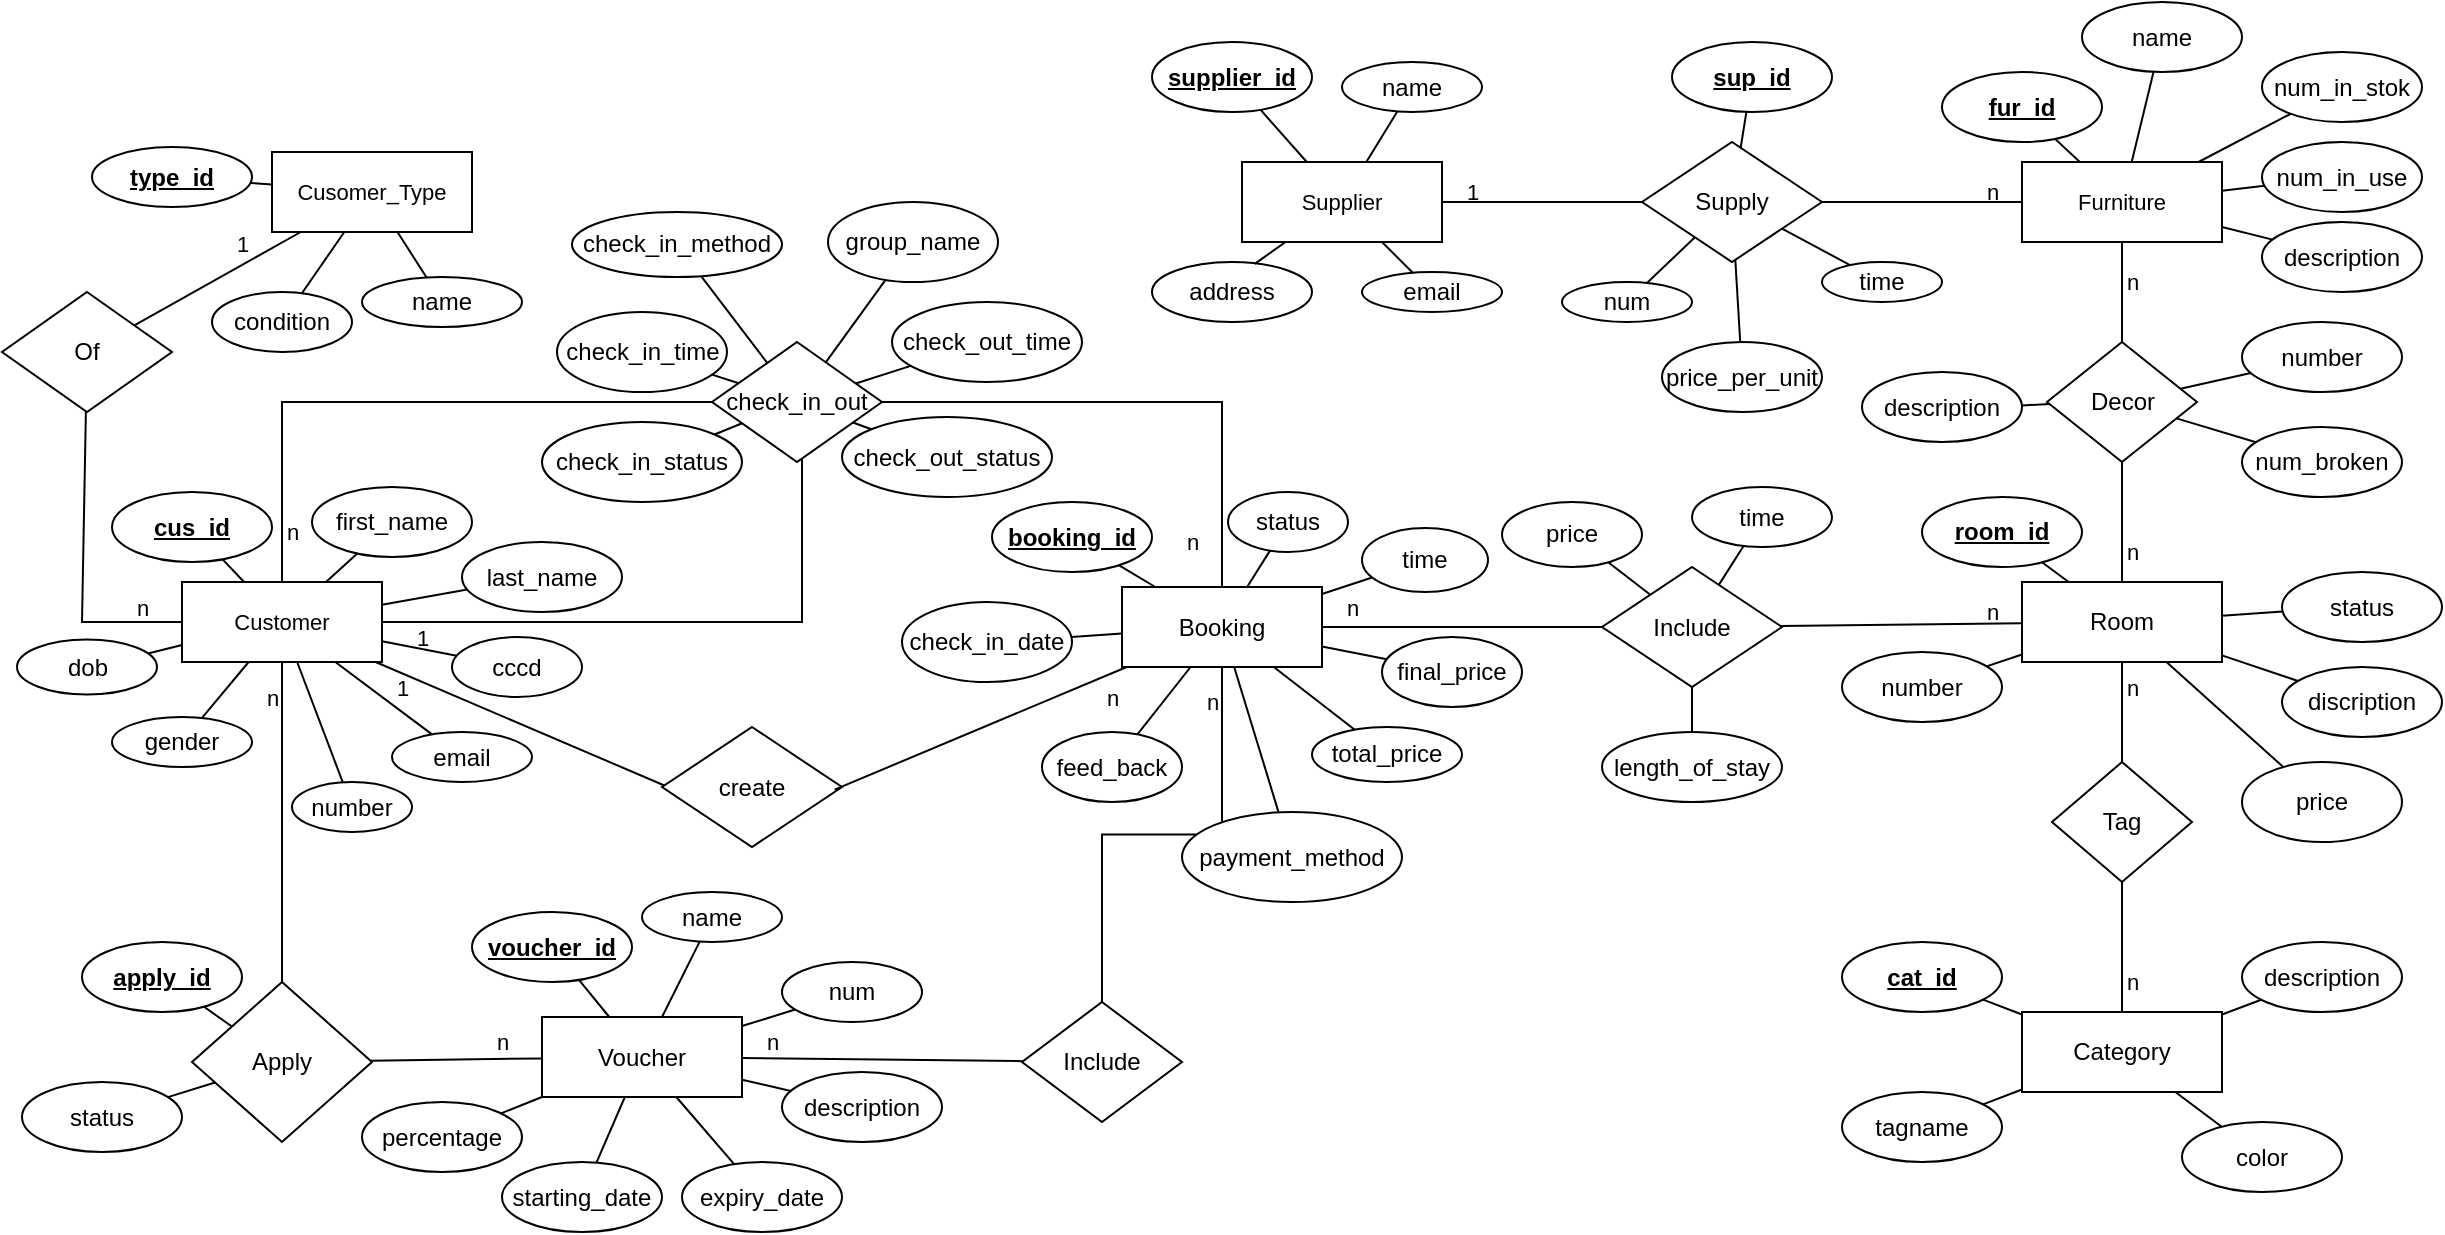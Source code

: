 <mxfile pages="3">
    <diagram id="aUNFWm-ggKzi9De6pEXI" name="main">
        <mxGraphModel dx="2619" dy="1508" grid="0" gridSize="10" guides="1" tooltips="1" connect="0" arrows="1" fold="1" page="1" pageScale="1" pageWidth="850" pageHeight="1100" background="none" math="1" shadow="0">
            <root>
                <mxCell id="0"/>
                <mxCell id="1" parent="0"/>
                <mxCell id="27" value="Room" style="whiteSpace=wrap;html=1;align=center;rounded=0;" parent="1" vertex="1">
                    <mxGeometry x="130" y="220" width="100" height="40" as="geometry"/>
                </mxCell>
                <mxCell id="29" value="Tag" style="shape=rhombus;perimeter=rhombusPerimeter;whiteSpace=wrap;html=1;align=center;rounded=0;" parent="1" vertex="1">
                    <mxGeometry x="145" y="310" width="70" height="60" as="geometry"/>
                </mxCell>
                <mxCell id="31" value="Category" style="whiteSpace=wrap;html=1;align=center;rounded=0;" parent="1" vertex="1">
                    <mxGeometry x="130" y="435" width="100" height="40" as="geometry"/>
                </mxCell>
                <mxCell id="45" style="edgeStyle=none;shape=connector;rounded=0;html=1;entryX=0.033;entryY=0.5;entryDx=0;entryDy=0;entryPerimeter=0;labelBackgroundColor=default;strokeColor=default;fontFamily=Helvetica;fontSize=11;fontColor=default;endArrow=none;startArrow=none;" parent="1" source="39" target="44" edge="1">
                    <mxGeometry relative="1" as="geometry">
                        <mxPoint x="-610" y="255.771" as="sourcePoint"/>
                    </mxGeometry>
                </mxCell>
                <mxCell id="91" style="edgeStyle=none;shape=connector;rounded=0;html=1;labelBackgroundColor=default;strokeColor=default;fontFamily=Helvetica;fontSize=11;fontColor=default;endArrow=none;startArrow=none;" parent="1" source="39" target="90" edge="1">
                    <mxGeometry relative="1" as="geometry">
                        <mxPoint x="-700" y="290.0" as="sourcePoint"/>
                    </mxGeometry>
                </mxCell>
                <mxCell id="147" style="edgeStyle=none;shape=connector;rounded=0;html=1;labelBackgroundColor=default;strokeColor=default;fontFamily=Helvetica;fontSize=11;fontColor=default;endArrow=none;startArrow=none;" parent="1" source="39" target="144" edge="1">
                    <mxGeometry relative="1" as="geometry">
                        <mxPoint x="-735.132" y="150.0" as="sourcePoint"/>
                        <Array as="points">
                            <mxPoint x="-840" y="240"/>
                        </Array>
                    </mxGeometry>
                </mxCell>
                <mxCell id="39" value="Customer" style="whiteSpace=wrap;html=1;align=center;fontFamily=Helvetica;fontSize=11;fontColor=default;rounded=0;" parent="1" vertex="1">
                    <mxGeometry x="-790" y="220" width="100" height="40" as="geometry"/>
                </mxCell>
                <mxCell id="49" style="edgeStyle=none;shape=connector;rounded=0;html=1;labelBackgroundColor=default;strokeColor=default;fontFamily=Helvetica;fontSize=11;fontColor=default;endArrow=none;" parent="1" source="41" target="47" edge="1">
                    <mxGeometry relative="1" as="geometry"/>
                </mxCell>
                <mxCell id="41" value="Furniture" style="whiteSpace=wrap;html=1;align=center;fontFamily=Helvetica;fontSize=11;fontColor=default;rounded=0;" parent="1" vertex="1">
                    <mxGeometry x="130" y="10" width="100" height="40" as="geometry"/>
                </mxCell>
                <mxCell id="44" value="create" style="shape=rhombus;perimeter=rhombusPerimeter;whiteSpace=wrap;html=1;align=center;rounded=0;" parent="1" vertex="1">
                    <mxGeometry x="-550" y="292.5" width="90" height="60" as="geometry"/>
                </mxCell>
                <mxCell id="50" style="edgeStyle=none;shape=connector;rounded=0;html=1;labelBackgroundColor=default;strokeColor=default;fontFamily=Helvetica;fontSize=11;fontColor=default;endArrow=none;" parent="1" source="47" target="27" edge="1">
                    <mxGeometry relative="1" as="geometry"/>
                </mxCell>
                <mxCell id="47" value="Decor" style="shape=rhombus;perimeter=rhombusPerimeter;whiteSpace=wrap;html=1;align=center;rounded=0;" parent="1" vertex="1">
                    <mxGeometry x="142.5" y="100" width="75" height="60" as="geometry"/>
                </mxCell>
                <mxCell id="51" value="Supplier" style="rounded=0;arcSize=10;whiteSpace=wrap;html=1;align=center;fontFamily=Helvetica;fontSize=11;fontColor=default;" parent="1" vertex="1">
                    <mxGeometry x="-260" y="10" width="100" height="40" as="geometry"/>
                </mxCell>
                <mxCell id="54" value="Supply" style="shape=rhombus;perimeter=rhombusPerimeter;whiteSpace=wrap;html=1;align=center;rounded=0;" parent="1" vertex="1">
                    <mxGeometry x="-60" width="90" height="60" as="geometry"/>
                </mxCell>
                <mxCell id="76" value="" style="edgeStyle=none;shape=connector;rounded=0;html=1;labelBackgroundColor=default;strokeColor=default;fontFamily=Helvetica;fontSize=11;fontColor=default;endArrow=none;startArrow=none;entryX=0.959;entryY=0.522;entryDx=0;entryDy=0;entryPerimeter=0;" parent="1" source="236" target="44" edge="1">
                    <mxGeometry relative="1" as="geometry">
                        <mxPoint x="-95" y="220" as="sourcePoint"/>
                        <mxPoint x="-150" y="220" as="targetPoint"/>
                    </mxGeometry>
                </mxCell>
                <mxCell id="83" value="Voucher" style="whiteSpace=wrap;html=1;align=center;rounded=0;" parent="1" vertex="1">
                    <mxGeometry x="-610" y="437.5" width="100" height="40" as="geometry"/>
                </mxCell>
                <mxCell id="90" value="Apply" style="shape=rhombus;perimeter=rhombusPerimeter;whiteSpace=wrap;html=1;align=center;rounded=0;" parent="1" vertex="1">
                    <mxGeometry x="-785" y="420" width="90" height="80" as="geometry"/>
                </mxCell>
                <mxCell id="144" value="Of" style="shape=rhombus;perimeter=rhombusPerimeter;whiteSpace=wrap;html=1;align=center;rounded=0;" parent="1" vertex="1">
                    <mxGeometry x="-880" y="75" width="85" height="60" as="geometry"/>
                </mxCell>
                <mxCell id="146" value="Cusomer_Type" style="rounded=0;arcSize=10;whiteSpace=wrap;html=1;align=center;fontFamily=Helvetica;fontSize=11;fontColor=default;" parent="1" vertex="1">
                    <mxGeometry x="-745" y="5" width="100" height="40" as="geometry"/>
                </mxCell>
                <mxCell id="178" value="" style="edgeStyle=none;shape=connector;rounded=0;html=1;labelBackgroundColor=default;strokeColor=default;fontFamily=Helvetica;fontSize=11;fontColor=default;endArrow=none;" parent="1" source="27" target="29" edge="1">
                    <mxGeometry relative="1" as="geometry">
                        <mxPoint x="5" y="220.0" as="sourcePoint"/>
                        <mxPoint x="20" y="220.0" as="targetPoint"/>
                    </mxGeometry>
                </mxCell>
                <mxCell id="179" value="" style="edgeStyle=none;shape=connector;rounded=0;html=1;labelBackgroundColor=default;strokeColor=default;fontFamily=Helvetica;fontSize=11;fontColor=default;endArrow=none;" parent="1" source="29" target="31" edge="1">
                    <mxGeometry relative="1" as="geometry">
                        <mxPoint x="135" y="220.0" as="sourcePoint"/>
                        <mxPoint x="180" y="220.0" as="targetPoint"/>
                    </mxGeometry>
                </mxCell>
                <mxCell id="181" value="" style="edgeStyle=none;shape=connector;rounded=0;html=1;labelBackgroundColor=default;strokeColor=default;fontFamily=Helvetica;fontSize=11;fontColor=default;endArrow=none;" parent="1" source="51" target="54" edge="1">
                    <mxGeometry relative="1" as="geometry">
                        <mxPoint x="-425" y="40.0" as="targetPoint"/>
                        <mxPoint x="-255" y="60.0" as="sourcePoint"/>
                    </mxGeometry>
                </mxCell>
                <mxCell id="183" value="" style="edgeStyle=none;shape=connector;rounded=0;html=1;labelBackgroundColor=default;strokeColor=default;fontFamily=Helvetica;fontSize=11;fontColor=default;endArrow=none;" parent="1" source="54" target="41" edge="1">
                    <mxGeometry relative="1" as="geometry">
                        <mxPoint x="-215" y="60.0" as="sourcePoint"/>
                        <mxPoint x="-145" y="40.0" as="targetPoint"/>
                    </mxGeometry>
                </mxCell>
                <mxCell id="188" value="" style="edgeStyle=none;shape=connector;rounded=0;html=1;labelBackgroundColor=default;strokeColor=default;fontFamily=Helvetica;fontSize=11;fontColor=default;endArrow=none;" parent="1" source="90" target="83" edge="1">
                    <mxGeometry relative="1" as="geometry">
                        <mxPoint x="-568.4" y="350.8" as="sourcePoint"/>
                        <mxPoint x="-705" y="460" as="targetPoint"/>
                    </mxGeometry>
                </mxCell>
                <mxCell id="191" value="" style="edgeStyle=none;shape=connector;rounded=0;html=1;labelBackgroundColor=default;strokeColor=default;fontFamily=Helvetica;fontSize=11;fontColor=default;endArrow=none;" parent="1" source="144" target="146" edge="1">
                    <mxGeometry relative="1" as="geometry">
                        <mxPoint x="-700" y="50.0" as="sourcePoint"/>
                        <mxPoint x="-776.5" y="10.0" as="targetPoint"/>
                    </mxGeometry>
                </mxCell>
                <mxCell id="234" style="edgeStyle=orthogonalEdgeStyle;shape=connector;rounded=0;html=1;labelBackgroundColor=default;strokeColor=default;fontFamily=Helvetica;fontSize=11;fontColor=default;startArrow=none;endArrow=none;" parent="1" source="229" target="39" edge="1">
                    <mxGeometry relative="1" as="geometry"/>
                </mxCell>
                <mxCell id="239" style="edgeStyle=orthogonalEdgeStyle;shape=connector;rounded=0;html=1;labelBackgroundColor=default;strokeColor=default;fontFamily=Helvetica;fontSize=11;fontColor=default;startArrow=none;endArrow=none;" parent="1" source="229" target="236" edge="1">
                    <mxGeometry relative="1" as="geometry"/>
                </mxCell>
                <mxCell id="285" style="edgeStyle=none;shape=connector;rounded=0;html=1;labelBackgroundColor=default;strokeColor=default;fontFamily=Helvetica;fontSize=11;fontColor=default;startArrow=none;endArrow=none;" edge="1" parent="1" source="229" target="286">
                    <mxGeometry relative="1" as="geometry">
                        <mxPoint x="-460" y="60" as="targetPoint"/>
                    </mxGeometry>
                </mxCell>
                <mxCell id="229" value="check_in_out" style="shape=rhombus;perimeter=rhombusPerimeter;whiteSpace=wrap;html=1;align=center;rounded=0;" parent="1" vertex="1">
                    <mxGeometry x="-525" y="100" width="85" height="60" as="geometry"/>
                </mxCell>
                <mxCell id="232" style="shape=connector;rounded=0;html=1;labelBackgroundColor=default;strokeColor=default;fontFamily=Helvetica;fontSize=11;fontColor=default;startArrow=none;endArrow=none;edgeStyle=orthogonalEdgeStyle;" parent="1" source="229" target="39" edge="1">
                    <mxGeometry relative="1" as="geometry">
                        <Array as="points">
                            <mxPoint x="-480" y="240"/>
                        </Array>
                        <mxPoint x="-693.929" y="285" as="sourcePoint"/>
                        <mxPoint x="-905" y="280" as="targetPoint"/>
                    </mxGeometry>
                </mxCell>
                <mxCell id="238" style="shape=connector;rounded=0;html=1;labelBackgroundColor=default;strokeColor=default;fontFamily=Helvetica;fontSize=11;fontColor=default;startArrow=none;endArrow=none;" parent="1" source="235" target="27" edge="1">
                    <mxGeometry relative="1" as="geometry"/>
                </mxCell>
                <mxCell id="282" style="edgeStyle=none;shape=connector;rounded=0;html=1;labelBackgroundColor=default;strokeColor=default;fontFamily=Helvetica;fontSize=11;fontColor=default;startArrow=none;endArrow=none;" edge="1" parent="1" source="235" target="280">
                    <mxGeometry relative="1" as="geometry"/>
                </mxCell>
                <mxCell id="284" style="edgeStyle=none;shape=connector;rounded=0;html=1;labelBackgroundColor=default;strokeColor=default;fontFamily=Helvetica;fontSize=11;fontColor=default;startArrow=none;endArrow=none;" edge="1" parent="1" source="235" target="283">
                    <mxGeometry relative="1" as="geometry"/>
                </mxCell>
                <mxCell id="235" value="Include" style="shape=rhombus;perimeter=rhombusPerimeter;whiteSpace=wrap;html=1;align=center;rounded=0;" parent="1" vertex="1">
                    <mxGeometry x="-80" y="212.5" width="90" height="60" as="geometry"/>
                </mxCell>
                <mxCell id="237" style="edgeStyle=orthogonalEdgeStyle;shape=connector;rounded=0;html=1;labelBackgroundColor=default;strokeColor=default;fontFamily=Helvetica;fontSize=11;fontColor=default;startArrow=none;endArrow=none;" parent="1" source="236" target="235" edge="1">
                    <mxGeometry relative="1" as="geometry"/>
                </mxCell>
                <mxCell id="236" value="Booking" style="whiteSpace=wrap;html=1;align=center;rounded=0;" parent="1" vertex="1">
                    <mxGeometry x="-320" y="222.5" width="100" height="40" as="geometry"/>
                </mxCell>
                <mxCell id="243" value="n" style="text;html=1;align=center;verticalAlign=middle;resizable=0;points=[];autosize=1;strokeColor=none;fillColor=none;fontSize=11;fontFamily=Helvetica;fontColor=default;rounded=0;" parent="1" vertex="1">
                    <mxGeometry x="-290" y="265" width="30" height="30" as="geometry"/>
                </mxCell>
                <mxCell id="244" value="n" style="text;html=1;align=center;verticalAlign=middle;resizable=0;points=[];autosize=1;strokeColor=none;fillColor=none;fontSize=11;fontFamily=Helvetica;fontColor=default;rounded=0;" parent="1" vertex="1">
                    <mxGeometry x="170" y="257.5" width="30" height="30" as="geometry"/>
                </mxCell>
                <mxCell id="245" value="n" style="text;html=1;align=center;verticalAlign=middle;resizable=0;points=[];autosize=1;strokeColor=none;fillColor=none;fontSize=11;fontFamily=Helvetica;fontColor=default;rounded=0;" parent="1" vertex="1">
                    <mxGeometry x="170" y="190" width="30" height="30" as="geometry"/>
                </mxCell>
                <mxCell id="246" value="n" style="text;html=1;align=center;verticalAlign=middle;resizable=0;points=[];autosize=1;strokeColor=none;fillColor=none;fontSize=11;fontFamily=Helvetica;fontColor=default;rounded=0;" parent="1" vertex="1">
                    <mxGeometry x="170" y="55" width="30" height="30" as="geometry"/>
                </mxCell>
                <mxCell id="247" value="1" style="text;html=1;align=center;verticalAlign=middle;resizable=0;points=[];autosize=1;strokeColor=none;fillColor=none;fontSize=11;fontFamily=Helvetica;fontColor=default;rounded=0;" parent="1" vertex="1">
                    <mxGeometry x="-695" y="257.5" width="30" height="30" as="geometry"/>
                </mxCell>
                <mxCell id="248" value="n" style="text;html=1;align=center;verticalAlign=middle;resizable=0;points=[];autosize=1;strokeColor=none;fillColor=none;fontSize=11;fontFamily=Helvetica;fontColor=default;rounded=0;" parent="1" vertex="1">
                    <mxGeometry x="-760" y="262.5" width="30" height="30" as="geometry"/>
                </mxCell>
                <mxCell id="249" value="n" style="text;html=1;align=center;verticalAlign=middle;resizable=0;points=[];autosize=1;strokeColor=none;fillColor=none;fontSize=11;fontFamily=Helvetica;fontColor=default;rounded=0;" parent="1" vertex="1">
                    <mxGeometry x="-645" y="435" width="30" height="30" as="geometry"/>
                </mxCell>
                <mxCell id="253" value="Include" style="shape=rhombus;perimeter=rhombusPerimeter;whiteSpace=wrap;html=1;align=center;rounded=0;" parent="1" vertex="1">
                    <mxGeometry x="-370" y="430" width="80" height="60" as="geometry"/>
                </mxCell>
                <mxCell id="255" value="" style="edgeStyle=orthogonalEdgeStyle;shape=connector;rounded=0;html=1;labelBackgroundColor=default;strokeColor=default;fontFamily=Helvetica;fontSize=11;fontColor=default;endArrow=none;" parent="1" source="253" target="236" edge="1">
                    <mxGeometry relative="1" as="geometry">
                        <mxPoint x="-437.5" y="400" as="sourcePoint"/>
                        <mxPoint x="-370" y="370" as="targetPoint"/>
                    </mxGeometry>
                </mxCell>
                <mxCell id="257" value="" style="edgeStyle=none;shape=connector;rounded=0;html=1;labelBackgroundColor=default;strokeColor=default;fontFamily=Helvetica;fontSize=11;fontColor=default;endArrow=none;" parent="1" source="83" target="253" edge="1">
                    <mxGeometry relative="1" as="geometry">
                        <mxPoint x="-437.5" y="560" as="sourcePoint"/>
                        <mxPoint x="-452.5" y="531.8" as="targetPoint"/>
                    </mxGeometry>
                </mxCell>
                <mxCell id="260" value="n" style="text;html=1;align=center;verticalAlign=middle;resizable=0;points=[];autosize=1;strokeColor=none;fillColor=none;fontSize=11;fontFamily=Helvetica;fontColor=default;rounded=0;" parent="1" vertex="1">
                    <mxGeometry x="-300" y="185" width="30" height="30" as="geometry"/>
                </mxCell>
                <mxCell id="261" value="n" style="text;html=1;align=center;verticalAlign=middle;resizable=0;points=[];autosize=1;strokeColor=none;fillColor=none;fontSize=11;fontFamily=Helvetica;fontColor=default;rounded=0;" parent="1" vertex="1">
                    <mxGeometry x="-860" y="475" width="30" height="30" as="geometry"/>
                </mxCell>
                <mxCell id="262" value="1" style="text;html=1;align=center;verticalAlign=middle;resizable=0;points=[];autosize=1;strokeColor=none;fillColor=none;fontSize=11;fontFamily=Helvetica;fontColor=default;rounded=0;" parent="1" vertex="1">
                    <mxGeometry x="-775" y="36.25" width="30" height="30" as="geometry"/>
                </mxCell>
                <mxCell id="263" value="n" style="text;html=1;align=center;verticalAlign=middle;resizable=0;points=[];autosize=1;strokeColor=none;fillColor=none;fontSize=11;fontFamily=Helvetica;fontColor=default;rounded=0;" parent="1" vertex="1">
                    <mxGeometry x="-510" y="435" width="30" height="30" as="geometry"/>
                </mxCell>
                <mxCell id="264" value="1" style="text;html=1;align=center;verticalAlign=middle;resizable=0;points=[];autosize=1;strokeColor=none;fillColor=none;fontSize=11;fontFamily=Helvetica;fontColor=default;rounded=0;" parent="1" vertex="1">
                    <mxGeometry x="-160" y="10" width="30" height="30" as="geometry"/>
                </mxCell>
                <mxCell id="265" value="n" style="text;html=1;align=center;verticalAlign=middle;resizable=0;points=[];autosize=1;strokeColor=none;fillColor=none;fontSize=11;fontFamily=Helvetica;fontColor=default;rounded=0;" parent="1" vertex="1">
                    <mxGeometry x="100" y="10" width="30" height="30" as="geometry"/>
                </mxCell>
                <mxCell id="267" value="n" style="text;html=1;align=center;verticalAlign=middle;resizable=0;points=[];autosize=1;strokeColor=none;fillColor=none;fontSize=11;fontFamily=Helvetica;fontColor=default;rounded=0;" parent="1" vertex="1">
                    <mxGeometry x="-220" y="217.5" width="30" height="30" as="geometry"/>
                </mxCell>
                <mxCell id="268" value="n" style="text;html=1;align=center;verticalAlign=middle;resizable=0;points=[];autosize=1;strokeColor=none;fillColor=none;fontSize=11;fontFamily=Helvetica;fontColor=default;rounded=0;" parent="1" vertex="1">
                    <mxGeometry x="170" y="405" width="30" height="30" as="geometry"/>
                </mxCell>
                <mxCell id="270" value="1" style="text;html=1;align=center;verticalAlign=middle;resizable=0;points=[];autosize=1;strokeColor=none;fillColor=none;fontSize=11;fontFamily=Helvetica;fontColor=default;rounded=0;" parent="1" vertex="1">
                    <mxGeometry x="-685" y="232.5" width="30" height="30" as="geometry"/>
                </mxCell>
                <mxCell id="275" value="n" style="text;html=1;align=center;verticalAlign=middle;resizable=0;points=[];autosize=1;strokeColor=none;fillColor=none;fontSize=11;fontFamily=Helvetica;fontColor=default;rounded=0;" parent="1" vertex="1">
                    <mxGeometry x="-340" y="262.5" width="30" height="30" as="geometry"/>
                </mxCell>
                <mxCell id="276" value="n" style="text;html=1;align=center;verticalAlign=middle;resizable=0;points=[];autosize=1;strokeColor=none;fillColor=none;fontSize=11;fontFamily=Helvetica;fontColor=default;rounded=0;" parent="1" vertex="1">
                    <mxGeometry x="100" y="220" width="30" height="30" as="geometry"/>
                </mxCell>
                <mxCell id="zhCR6Ix8cSDVi_5XvGxQ-276" value="feed_back" style="ellipse;whiteSpace=wrap;html=1;rounded=0;" parent="1" vertex="1">
                    <mxGeometry x="-360" y="295" width="70" height="35" as="geometry"/>
                </mxCell>
                <mxCell id="zhCR6Ix8cSDVi_5XvGxQ-277" value="email" style="ellipse;whiteSpace=wrap;html=1;rounded=0;" parent="1" vertex="1">
                    <mxGeometry x="-200" y="65" width="70" height="20" as="geometry"/>
                </mxCell>
                <mxCell id="zhCR6Ix8cSDVi_5XvGxQ-278" value="address" style="ellipse;whiteSpace=wrap;html=1;rounded=0;" parent="1" vertex="1">
                    <mxGeometry x="-305" y="60" width="80" height="30" as="geometry"/>
                </mxCell>
                <mxCell id="zhCR6Ix8cSDVi_5XvGxQ-279" value="name" style="ellipse;whiteSpace=wrap;html=1;rounded=0;" parent="1" vertex="1">
                    <mxGeometry x="-210" y="-40" width="70" height="25" as="geometry"/>
                </mxCell>
                <mxCell id="zhCR6Ix8cSDVi_5XvGxQ-280" value="&lt;b&gt;&lt;u&gt;supplier_id&lt;/u&gt;&lt;/b&gt;" style="ellipse;whiteSpace=wrap;html=1;rounded=0;" parent="1" vertex="1">
                    <mxGeometry x="-305" y="-50" width="80" height="35" as="geometry"/>
                </mxCell>
                <mxCell id="zhCR6Ix8cSDVi_5XvGxQ-281" value="price_per_unit" style="ellipse;whiteSpace=wrap;html=1;rounded=0;" parent="1" vertex="1">
                    <mxGeometry x="-50" y="100" width="80" height="35" as="geometry"/>
                </mxCell>
                <mxCell id="zhCR6Ix8cSDVi_5XvGxQ-282" value="num" style="ellipse;whiteSpace=wrap;html=1;rounded=0;" parent="1" vertex="1">
                    <mxGeometry x="-100" y="70" width="65" height="20" as="geometry"/>
                </mxCell>
                <mxCell id="zhCR6Ix8cSDVi_5XvGxQ-283" value="&lt;b&gt;sup_id&lt;/b&gt;" style="ellipse;whiteSpace=wrap;html=1;fontStyle=4;rounded=0;" parent="1" vertex="1">
                    <mxGeometry x="-45" y="-50" width="80" height="35" as="geometry"/>
                </mxCell>
                <mxCell id="zhCR6Ix8cSDVi_5XvGxQ-289" value="description" style="ellipse;whiteSpace=wrap;html=1;rounded=0;" parent="1" vertex="1">
                    <mxGeometry x="50" y="115" width="80" height="35" as="geometry"/>
                </mxCell>
                <mxCell id="zhCR6Ix8cSDVi_5XvGxQ-290" value="num_broken" style="ellipse;whiteSpace=wrap;html=1;rounded=0;" parent="1" vertex="1">
                    <mxGeometry x="240" y="142.5" width="80" height="35" as="geometry"/>
                </mxCell>
                <mxCell id="zhCR6Ix8cSDVi_5XvGxQ-291" value="number" style="ellipse;whiteSpace=wrap;html=1;rounded=0;" parent="1" vertex="1">
                    <mxGeometry x="240" y="90" width="80" height="35" as="geometry"/>
                </mxCell>
                <mxCell id="zhCR6Ix8cSDVi_5XvGxQ-292" value="time" style="ellipse;whiteSpace=wrap;html=1;rounded=0;" parent="1" vertex="1">
                    <mxGeometry x="30" y="60" width="60" height="20" as="geometry"/>
                </mxCell>
                <mxCell id="zhCR6Ix8cSDVi_5XvGxQ-297" value="" style="endArrow=none;html=1;rounded=0;" parent="1" source="zhCR6Ix8cSDVi_5XvGxQ-280" target="51" edge="1">
                    <mxGeometry width="50" height="50" relative="1" as="geometry">
                        <mxPoint x="80" y="250" as="sourcePoint"/>
                        <mxPoint x="130" y="200" as="targetPoint"/>
                    </mxGeometry>
                </mxCell>
                <mxCell id="zhCR6Ix8cSDVi_5XvGxQ-298" value="" style="endArrow=none;html=1;rounded=0;" parent="1" source="zhCR6Ix8cSDVi_5XvGxQ-279" target="51" edge="1">
                    <mxGeometry width="50" height="50" relative="1" as="geometry">
                        <mxPoint x="80" y="250" as="sourcePoint"/>
                        <mxPoint x="130" y="200" as="targetPoint"/>
                    </mxGeometry>
                </mxCell>
                <mxCell id="zhCR6Ix8cSDVi_5XvGxQ-299" value="" style="endArrow=none;html=1;rounded=0;entryX=0.642;entryY=0.031;entryDx=0;entryDy=0;entryPerimeter=0;" parent="1" source="51" target="zhCR6Ix8cSDVi_5XvGxQ-278" edge="1">
                    <mxGeometry width="50" height="50" relative="1" as="geometry">
                        <mxPoint x="80" y="250" as="sourcePoint"/>
                        <mxPoint x="130" y="200" as="targetPoint"/>
                    </mxGeometry>
                </mxCell>
                <mxCell id="zhCR6Ix8cSDVi_5XvGxQ-300" value="" style="endArrow=none;html=1;rounded=0;" parent="1" source="zhCR6Ix8cSDVi_5XvGxQ-277" target="51" edge="1">
                    <mxGeometry width="50" height="50" relative="1" as="geometry">
                        <mxPoint x="80" y="250" as="sourcePoint"/>
                        <mxPoint x="130" y="200" as="targetPoint"/>
                    </mxGeometry>
                </mxCell>
                <mxCell id="zhCR6Ix8cSDVi_5XvGxQ-302" value="" style="endArrow=none;html=1;rounded=0;" parent="1" source="54" target="zhCR6Ix8cSDVi_5XvGxQ-283" edge="1">
                    <mxGeometry width="50" height="50" relative="1" as="geometry">
                        <mxPoint x="-35" y="7.5" as="sourcePoint"/>
                        <mxPoint x="15" y="-42.5" as="targetPoint"/>
                    </mxGeometry>
                </mxCell>
                <mxCell id="zhCR6Ix8cSDVi_5XvGxQ-304" value="" style="endArrow=none;html=1;rounded=0;" parent="1" source="zhCR6Ix8cSDVi_5XvGxQ-282" target="54" edge="1">
                    <mxGeometry width="50" height="50" relative="1" as="geometry">
                        <mxPoint x="-90" y="100" as="sourcePoint"/>
                        <mxPoint x="-40" y="50" as="targetPoint"/>
                    </mxGeometry>
                </mxCell>
                <mxCell id="zhCR6Ix8cSDVi_5XvGxQ-305" value="" style="endArrow=none;html=1;rounded=0;" parent="1" source="zhCR6Ix8cSDVi_5XvGxQ-281" target="54" edge="1">
                    <mxGeometry width="50" height="50" relative="1" as="geometry">
                        <mxPoint x="80" y="250" as="sourcePoint"/>
                        <mxPoint x="130" y="200" as="targetPoint"/>
                    </mxGeometry>
                </mxCell>
                <mxCell id="zhCR6Ix8cSDVi_5XvGxQ-306" value="" style="endArrow=none;html=1;rounded=0;" parent="1" source="zhCR6Ix8cSDVi_5XvGxQ-292" target="54" edge="1">
                    <mxGeometry width="50" height="50" relative="1" as="geometry">
                        <mxPoint x="80" y="250" as="sourcePoint"/>
                        <mxPoint x="130" y="200" as="targetPoint"/>
                    </mxGeometry>
                </mxCell>
                <mxCell id="zhCR6Ix8cSDVi_5XvGxQ-307" value="description" style="ellipse;whiteSpace=wrap;html=1;rounded=0;" parent="1" vertex="1">
                    <mxGeometry x="250" y="40" width="80" height="35" as="geometry"/>
                </mxCell>
                <mxCell id="zhCR6Ix8cSDVi_5XvGxQ-308" value="num_in_use" style="ellipse;whiteSpace=wrap;html=1;rounded=0;" parent="1" vertex="1">
                    <mxGeometry x="250" width="80" height="35" as="geometry"/>
                </mxCell>
                <mxCell id="zhCR6Ix8cSDVi_5XvGxQ-309" value="num_in_stok" style="ellipse;whiteSpace=wrap;html=1;rounded=0;" parent="1" vertex="1">
                    <mxGeometry x="250" y="-45" width="80" height="35" as="geometry"/>
                </mxCell>
                <mxCell id="zhCR6Ix8cSDVi_5XvGxQ-310" value="name" style="ellipse;whiteSpace=wrap;html=1;rounded=0;" parent="1" vertex="1">
                    <mxGeometry x="160" y="-70" width="80" height="35" as="geometry"/>
                </mxCell>
                <mxCell id="zhCR6Ix8cSDVi_5XvGxQ-311" value="&lt;b&gt;&lt;u&gt;fur_id&lt;/u&gt;&lt;/b&gt;" style="ellipse;whiteSpace=wrap;html=1;rounded=0;" parent="1" vertex="1">
                    <mxGeometry x="90" y="-35" width="80" height="35" as="geometry"/>
                </mxCell>
                <mxCell id="zhCR6Ix8cSDVi_5XvGxQ-312" value="" style="endArrow=none;html=1;rounded=0;" parent="1" source="zhCR6Ix8cSDVi_5XvGxQ-311" target="41" edge="1">
                    <mxGeometry width="50" height="50" relative="1" as="geometry">
                        <mxPoint x="-130" y="80" as="sourcePoint"/>
                        <mxPoint x="-80" y="30" as="targetPoint"/>
                    </mxGeometry>
                </mxCell>
                <mxCell id="zhCR6Ix8cSDVi_5XvGxQ-313" value="" style="endArrow=none;html=1;rounded=0;" parent="1" source="41" target="zhCR6Ix8cSDVi_5XvGxQ-310" edge="1">
                    <mxGeometry width="50" height="50" relative="1" as="geometry">
                        <mxPoint x="-130" y="80" as="sourcePoint"/>
                        <mxPoint x="-80" y="30" as="targetPoint"/>
                    </mxGeometry>
                </mxCell>
                <mxCell id="zhCR6Ix8cSDVi_5XvGxQ-314" value="" style="endArrow=none;html=1;rounded=0;" parent="1" source="41" target="zhCR6Ix8cSDVi_5XvGxQ-309" edge="1">
                    <mxGeometry width="50" height="50" relative="1" as="geometry">
                        <mxPoint x="-130" y="80" as="sourcePoint"/>
                        <mxPoint x="-80" y="30" as="targetPoint"/>
                    </mxGeometry>
                </mxCell>
                <mxCell id="zhCR6Ix8cSDVi_5XvGxQ-315" value="" style="endArrow=none;html=1;rounded=0;" parent="1" source="41" target="zhCR6Ix8cSDVi_5XvGxQ-308" edge="1">
                    <mxGeometry width="50" height="50" relative="1" as="geometry">
                        <mxPoint x="160" y="40" as="sourcePoint"/>
                        <mxPoint x="-80" y="30" as="targetPoint"/>
                    </mxGeometry>
                </mxCell>
                <mxCell id="zhCR6Ix8cSDVi_5XvGxQ-316" value="" style="endArrow=none;html=1;rounded=0;" parent="1" source="41" target="zhCR6Ix8cSDVi_5XvGxQ-307" edge="1">
                    <mxGeometry width="50" height="50" relative="1" as="geometry">
                        <mxPoint x="-130" y="80" as="sourcePoint"/>
                        <mxPoint x="-80" y="30" as="targetPoint"/>
                    </mxGeometry>
                </mxCell>
                <mxCell id="zhCR6Ix8cSDVi_5XvGxQ-320" value="" style="endArrow=none;html=1;rounded=0;" parent="1" source="47" target="zhCR6Ix8cSDVi_5XvGxQ-291" edge="1">
                    <mxGeometry width="50" height="50" relative="1" as="geometry">
                        <mxPoint x="-130" y="70" as="sourcePoint"/>
                        <mxPoint x="-80" y="20" as="targetPoint"/>
                    </mxGeometry>
                </mxCell>
                <mxCell id="zhCR6Ix8cSDVi_5XvGxQ-321" value="" style="endArrow=none;html=1;rounded=0;" parent="1" source="47" target="zhCR6Ix8cSDVi_5XvGxQ-290" edge="1">
                    <mxGeometry width="50" height="50" relative="1" as="geometry">
                        <mxPoint x="-130" y="70" as="sourcePoint"/>
                        <mxPoint x="-80" y="20" as="targetPoint"/>
                    </mxGeometry>
                </mxCell>
                <mxCell id="zhCR6Ix8cSDVi_5XvGxQ-322" value="" style="endArrow=none;html=1;rounded=0;" parent="1" source="zhCR6Ix8cSDVi_5XvGxQ-289" target="47" edge="1">
                    <mxGeometry width="50" height="50" relative="1" as="geometry">
                        <mxPoint x="-130" y="70" as="sourcePoint"/>
                        <mxPoint x="-80" y="20" as="targetPoint"/>
                    </mxGeometry>
                </mxCell>
                <mxCell id="zhCR6Ix8cSDVi_5XvGxQ-323" value="&lt;b&gt;room_id&lt;/b&gt;" style="ellipse;whiteSpace=wrap;html=1;fontStyle=4;rounded=0;" parent="1" vertex="1">
                    <mxGeometry x="80" y="177.5" width="80" height="35" as="geometry"/>
                </mxCell>
                <mxCell id="zhCR6Ix8cSDVi_5XvGxQ-324" value="number" style="ellipse;whiteSpace=wrap;html=1;rounded=0;" parent="1" vertex="1">
                    <mxGeometry x="40" y="255" width="80" height="35" as="geometry"/>
                </mxCell>
                <mxCell id="zhCR6Ix8cSDVi_5XvGxQ-325" value="status" style="ellipse;whiteSpace=wrap;html=1;rounded=0;" parent="1" vertex="1">
                    <mxGeometry x="260" y="215" width="80" height="35" as="geometry"/>
                </mxCell>
                <mxCell id="zhCR6Ix8cSDVi_5XvGxQ-326" value="discription" style="ellipse;whiteSpace=wrap;html=1;rounded=0;" parent="1" vertex="1">
                    <mxGeometry x="260" y="262.5" width="80" height="35" as="geometry"/>
                </mxCell>
                <mxCell id="zhCR6Ix8cSDVi_5XvGxQ-327" value="price" style="ellipse;whiteSpace=wrap;html=1;rounded=0;" parent="1" vertex="1">
                    <mxGeometry x="240" y="310" width="80" height="40" as="geometry"/>
                </mxCell>
                <mxCell id="zhCR6Ix8cSDVi_5XvGxQ-328" value="" style="endArrow=none;html=1;rounded=0;" parent="1" source="zhCR6Ix8cSDVi_5XvGxQ-323" target="27" edge="1">
                    <mxGeometry width="50" height="50" relative="1" as="geometry">
                        <mxPoint x="-280" y="250" as="sourcePoint"/>
                        <mxPoint x="-230" y="200" as="targetPoint"/>
                    </mxGeometry>
                </mxCell>
                <mxCell id="zhCR6Ix8cSDVi_5XvGxQ-329" value="" style="endArrow=none;html=1;rounded=0;" parent="1" source="zhCR6Ix8cSDVi_5XvGxQ-324" target="27" edge="1">
                    <mxGeometry width="50" height="50" relative="1" as="geometry">
                        <mxPoint x="-280" y="250" as="sourcePoint"/>
                        <mxPoint x="-230" y="200" as="targetPoint"/>
                    </mxGeometry>
                </mxCell>
                <mxCell id="zhCR6Ix8cSDVi_5XvGxQ-330" value="" style="endArrow=none;html=1;rounded=0;" parent="1" source="zhCR6Ix8cSDVi_5XvGxQ-325" target="27" edge="1">
                    <mxGeometry width="50" height="50" relative="1" as="geometry">
                        <mxPoint x="-280" y="250" as="sourcePoint"/>
                        <mxPoint x="-230" y="200" as="targetPoint"/>
                    </mxGeometry>
                </mxCell>
                <mxCell id="zhCR6Ix8cSDVi_5XvGxQ-332" value="" style="endArrow=none;html=1;rounded=0;" parent="1" source="zhCR6Ix8cSDVi_5XvGxQ-326" target="27" edge="1">
                    <mxGeometry width="50" height="50" relative="1" as="geometry">
                        <mxPoint x="-280" y="250" as="sourcePoint"/>
                        <mxPoint x="-230" y="200" as="targetPoint"/>
                    </mxGeometry>
                </mxCell>
                <mxCell id="zhCR6Ix8cSDVi_5XvGxQ-333" value="" style="endArrow=none;html=1;rounded=0;" parent="1" source="zhCR6Ix8cSDVi_5XvGxQ-327" target="27" edge="1">
                    <mxGeometry width="50" height="50" relative="1" as="geometry">
                        <mxPoint x="-280" y="250" as="sourcePoint"/>
                        <mxPoint x="-230" y="200" as="targetPoint"/>
                    </mxGeometry>
                </mxCell>
                <mxCell id="zhCR6Ix8cSDVi_5XvGxQ-339" value="color" style="ellipse;whiteSpace=wrap;html=1;rounded=0;" parent="1" vertex="1">
                    <mxGeometry x="210" y="490" width="80" height="35" as="geometry"/>
                </mxCell>
                <mxCell id="zhCR6Ix8cSDVi_5XvGxQ-340" value="description" style="ellipse;whiteSpace=wrap;html=1;rounded=0;" parent="1" vertex="1">
                    <mxGeometry x="240" y="400" width="80" height="35" as="geometry"/>
                </mxCell>
                <mxCell id="zhCR6Ix8cSDVi_5XvGxQ-341" value="tagname" style="ellipse;whiteSpace=wrap;html=1;rounded=0;" parent="1" vertex="1">
                    <mxGeometry x="40" y="475" width="80" height="35" as="geometry"/>
                </mxCell>
                <mxCell id="zhCR6Ix8cSDVi_5XvGxQ-342" value="&lt;b style=&quot;&quot;&gt;cat_id&lt;/b&gt;" style="ellipse;whiteSpace=wrap;html=1;fontStyle=4;rounded=0;" parent="1" vertex="1">
                    <mxGeometry x="40" y="400" width="80" height="35" as="geometry"/>
                </mxCell>
                <mxCell id="zhCR6Ix8cSDVi_5XvGxQ-343" value="" style="endArrow=none;html=1;rounded=0;" parent="1" source="zhCR6Ix8cSDVi_5XvGxQ-342" target="31" edge="1">
                    <mxGeometry width="50" height="50" relative="1" as="geometry">
                        <mxPoint x="-280" y="250" as="sourcePoint"/>
                        <mxPoint x="-230" y="200" as="targetPoint"/>
                    </mxGeometry>
                </mxCell>
                <mxCell id="zhCR6Ix8cSDVi_5XvGxQ-344" value="" style="endArrow=none;html=1;rounded=0;" parent="1" source="zhCR6Ix8cSDVi_5XvGxQ-341" target="31" edge="1">
                    <mxGeometry width="50" height="50" relative="1" as="geometry">
                        <mxPoint x="103" y="437" as="sourcePoint"/>
                        <mxPoint x="140" y="449" as="targetPoint"/>
                    </mxGeometry>
                </mxCell>
                <mxCell id="zhCR6Ix8cSDVi_5XvGxQ-345" value="" style="endArrow=none;html=1;rounded=0;" parent="1" source="31" target="zhCR6Ix8cSDVi_5XvGxQ-339" edge="1">
                    <mxGeometry width="50" height="50" relative="1" as="geometry">
                        <mxPoint x="113" y="447" as="sourcePoint"/>
                        <mxPoint x="150" y="459" as="targetPoint"/>
                    </mxGeometry>
                </mxCell>
                <mxCell id="zhCR6Ix8cSDVi_5XvGxQ-346" value="" style="endArrow=none;html=1;rounded=0;" parent="1" source="31" target="zhCR6Ix8cSDVi_5XvGxQ-340" edge="1">
                    <mxGeometry width="50" height="50" relative="1" as="geometry">
                        <mxPoint x="123" y="457" as="sourcePoint"/>
                        <mxPoint x="160" y="469" as="targetPoint"/>
                    </mxGeometry>
                </mxCell>
                <mxCell id="zhCR6Ix8cSDVi_5XvGxQ-352" value="payment_method" style="ellipse;whiteSpace=wrap;html=1;align=center;rounded=0;" parent="1" vertex="1">
                    <mxGeometry x="-290" y="335" width="110" height="45" as="geometry"/>
                </mxCell>
                <mxCell id="zhCR6Ix8cSDVi_5XvGxQ-353" value="total_price" style="ellipse;whiteSpace=wrap;html=1;rounded=0;" parent="1" vertex="1">
                    <mxGeometry x="-225" y="292.5" width="75" height="27.5" as="geometry"/>
                </mxCell>
                <mxCell id="zhCR6Ix8cSDVi_5XvGxQ-354" value="expiry_date" style="ellipse;whiteSpace=wrap;html=1;rounded=0;" parent="1" vertex="1">
                    <mxGeometry x="-540" y="510" width="80" height="35" as="geometry"/>
                </mxCell>
                <mxCell id="zhCR6Ix8cSDVi_5XvGxQ-355" value="check_in_date" style="ellipse;whiteSpace=wrap;html=1;rounded=0;" parent="1" vertex="1">
                    <mxGeometry x="-430" y="230" width="85" height="40" as="geometry"/>
                </mxCell>
                <mxCell id="zhCR6Ix8cSDVi_5XvGxQ-358" value="&lt;b&gt;booking_id&lt;/b&gt;" style="ellipse;whiteSpace=wrap;html=1;fontStyle=4;rounded=0;" parent="1" vertex="1">
                    <mxGeometry x="-385" y="180" width="80" height="35" as="geometry"/>
                </mxCell>
                <mxCell id="zhCR6Ix8cSDVi_5XvGxQ-359" value="final_price" style="ellipse;whiteSpace=wrap;html=1;rounded=0;" parent="1" vertex="1">
                    <mxGeometry x="-190" y="247.5" width="70" height="35" as="geometry"/>
                </mxCell>
                <mxCell id="zhCR6Ix8cSDVi_5XvGxQ-360" value="time" style="ellipse;whiteSpace=wrap;html=1;rounded=0;" parent="1" vertex="1">
                    <mxGeometry x="-200" y="193" width="63" height="32" as="geometry"/>
                </mxCell>
                <mxCell id="zhCR6Ix8cSDVi_5XvGxQ-361" value="status" style="ellipse;whiteSpace=wrap;html=1;rounded=0;" parent="1" vertex="1">
                    <mxGeometry x="-267" y="175" width="60" height="30" as="geometry"/>
                </mxCell>
                <mxCell id="zhCR6Ix8cSDVi_5XvGxQ-362" value="" style="endArrow=none;html=1;rounded=0;" parent="1" source="236" target="zhCR6Ix8cSDVi_5XvGxQ-361" edge="1">
                    <mxGeometry width="50" height="50" relative="1" as="geometry">
                        <mxPoint x="-270" y="240" as="sourcePoint"/>
                        <mxPoint x="-230" y="200" as="targetPoint"/>
                    </mxGeometry>
                </mxCell>
                <mxCell id="zhCR6Ix8cSDVi_5XvGxQ-364" value="" style="endArrow=none;html=1;rounded=0;" parent="1" source="236" target="zhCR6Ix8cSDVi_5XvGxQ-360" edge="1">
                    <mxGeometry width="50" height="50" relative="1" as="geometry">
                        <mxPoint x="-260" y="270" as="sourcePoint"/>
                        <mxPoint x="-206" y="208" as="targetPoint"/>
                    </mxGeometry>
                </mxCell>
                <mxCell id="zhCR6Ix8cSDVi_5XvGxQ-365" value="" style="endArrow=none;html=1;rounded=0;" parent="1" source="236" target="zhCR6Ix8cSDVi_5XvGxQ-359" edge="1">
                    <mxGeometry width="50" height="50" relative="1" as="geometry">
                        <mxPoint x="-250" y="280" as="sourcePoint"/>
                        <mxPoint x="-196" y="218" as="targetPoint"/>
                    </mxGeometry>
                </mxCell>
                <mxCell id="zhCR6Ix8cSDVi_5XvGxQ-366" value="" style="endArrow=none;html=1;rounded=0;" parent="1" source="zhCR6Ix8cSDVi_5XvGxQ-276" target="236" edge="1">
                    <mxGeometry width="50" height="50" relative="1" as="geometry">
                        <mxPoint x="-240" y="290" as="sourcePoint"/>
                        <mxPoint x="-186" y="228" as="targetPoint"/>
                    </mxGeometry>
                </mxCell>
                <mxCell id="zhCR6Ix8cSDVi_5XvGxQ-367" value="" style="endArrow=none;html=1;rounded=0;" parent="1" source="zhCR6Ix8cSDVi_5XvGxQ-352" target="236" edge="1">
                    <mxGeometry width="50" height="50" relative="1" as="geometry">
                        <mxPoint x="-230" y="300" as="sourcePoint"/>
                        <mxPoint x="-176" y="238" as="targetPoint"/>
                    </mxGeometry>
                </mxCell>
                <mxCell id="zhCR6Ix8cSDVi_5XvGxQ-368" value="" style="endArrow=none;html=1;rounded=0;" parent="1" source="zhCR6Ix8cSDVi_5XvGxQ-353" target="236" edge="1">
                    <mxGeometry width="50" height="50" relative="1" as="geometry">
                        <mxPoint x="-222" y="352" as="sourcePoint"/>
                        <mxPoint x="-257" y="270" as="targetPoint"/>
                    </mxGeometry>
                </mxCell>
                <mxCell id="zhCR6Ix8cSDVi_5XvGxQ-369" value="" style="endArrow=none;html=1;rounded=0;" parent="1" source="zhCR6Ix8cSDVi_5XvGxQ-355" target="236" edge="1">
                    <mxGeometry width="50" height="50" relative="1" as="geometry">
                        <mxPoint x="-212" y="362" as="sourcePoint"/>
                        <mxPoint x="-247" y="280" as="targetPoint"/>
                    </mxGeometry>
                </mxCell>
                <mxCell id="zhCR6Ix8cSDVi_5XvGxQ-370" value="" style="endArrow=none;html=1;rounded=0;" parent="1" source="236" target="zhCR6Ix8cSDVi_5XvGxQ-358" edge="1">
                    <mxGeometry width="50" height="50" relative="1" as="geometry">
                        <mxPoint x="-202" y="372" as="sourcePoint"/>
                        <mxPoint x="-237" y="290" as="targetPoint"/>
                    </mxGeometry>
                </mxCell>
                <mxCell id="zhCR6Ix8cSDVi_5XvGxQ-371" value="description" style="ellipse;whiteSpace=wrap;html=1;rounded=0;" parent="1" vertex="1">
                    <mxGeometry x="-490" y="465" width="80" height="35" as="geometry"/>
                </mxCell>
                <mxCell id="zhCR6Ix8cSDVi_5XvGxQ-372" value="num" style="ellipse;whiteSpace=wrap;html=1;rounded=0;" parent="1" vertex="1">
                    <mxGeometry x="-490" y="410" width="70" height="30" as="geometry"/>
                </mxCell>
                <mxCell id="zhCR6Ix8cSDVi_5XvGxQ-377" value="starting_date" style="ellipse;whiteSpace=wrap;html=1;rounded=0;" parent="1" vertex="1">
                    <mxGeometry x="-630" y="510" width="80" height="35" as="geometry"/>
                </mxCell>
                <mxCell id="zhCR6Ix8cSDVi_5XvGxQ-378" value="&lt;b&gt;voucher_id&lt;/b&gt;" style="ellipse;whiteSpace=wrap;html=1;fontStyle=4;rounded=0;" parent="1" vertex="1">
                    <mxGeometry x="-645" y="385" width="80" height="35" as="geometry"/>
                </mxCell>
                <mxCell id="zhCR6Ix8cSDVi_5XvGxQ-379" value="name" style="ellipse;whiteSpace=wrap;html=1;rounded=0;" parent="1" vertex="1">
                    <mxGeometry x="-560" y="375" width="70" height="25" as="geometry"/>
                </mxCell>
                <mxCell id="zhCR6Ix8cSDVi_5XvGxQ-380" value="percentage" style="ellipse;whiteSpace=wrap;html=1;rounded=0;" parent="1" vertex="1">
                    <mxGeometry x="-700" y="480" width="80" height="35" as="geometry"/>
                </mxCell>
                <mxCell id="zhCR6Ix8cSDVi_5XvGxQ-381" value="" style="endArrow=none;html=1;rounded=0;" parent="1" source="83" target="zhCR6Ix8cSDVi_5XvGxQ-378" edge="1">
                    <mxGeometry width="50" height="50" relative="1" as="geometry">
                        <mxPoint x="-280" y="250" as="sourcePoint"/>
                        <mxPoint x="-230" y="200" as="targetPoint"/>
                    </mxGeometry>
                </mxCell>
                <mxCell id="zhCR6Ix8cSDVi_5XvGxQ-382" value="" style="endArrow=none;html=1;rounded=0;" parent="1" source="83" target="zhCR6Ix8cSDVi_5XvGxQ-379" edge="1">
                    <mxGeometry width="50" height="50" relative="1" as="geometry">
                        <mxPoint x="-574" y="448" as="sourcePoint"/>
                        <mxPoint x="-591" y="433" as="targetPoint"/>
                    </mxGeometry>
                </mxCell>
                <mxCell id="zhCR6Ix8cSDVi_5XvGxQ-383" value="" style="endArrow=none;html=1;rounded=0;" parent="1" source="zhCR6Ix8cSDVi_5XvGxQ-380" target="83" edge="1">
                    <mxGeometry width="50" height="50" relative="1" as="geometry">
                        <mxPoint x="-564" y="458" as="sourcePoint"/>
                        <mxPoint x="-581" y="443" as="targetPoint"/>
                    </mxGeometry>
                </mxCell>
                <mxCell id="zhCR6Ix8cSDVi_5XvGxQ-384" value="" style="endArrow=none;html=1;rounded=0;" parent="1" source="zhCR6Ix8cSDVi_5XvGxQ-377" target="83" edge="1">
                    <mxGeometry width="50" height="50" relative="1" as="geometry">
                        <mxPoint x="-554" y="468" as="sourcePoint"/>
                        <mxPoint x="-571" y="453" as="targetPoint"/>
                    </mxGeometry>
                </mxCell>
                <mxCell id="zhCR6Ix8cSDVi_5XvGxQ-385" value="" style="endArrow=none;html=1;rounded=0;" parent="1" source="zhCR6Ix8cSDVi_5XvGxQ-354" target="83" edge="1">
                    <mxGeometry width="50" height="50" relative="1" as="geometry">
                        <mxPoint x="-544" y="478" as="sourcePoint"/>
                        <mxPoint x="-561" y="463" as="targetPoint"/>
                    </mxGeometry>
                </mxCell>
                <mxCell id="zhCR6Ix8cSDVi_5XvGxQ-386" value="" style="endArrow=none;html=1;rounded=0;" parent="1" source="zhCR6Ix8cSDVi_5XvGxQ-371" target="83" edge="1">
                    <mxGeometry width="50" height="50" relative="1" as="geometry">
                        <mxPoint x="-534" y="488" as="sourcePoint"/>
                        <mxPoint x="-551" y="473" as="targetPoint"/>
                    </mxGeometry>
                </mxCell>
                <mxCell id="zhCR6Ix8cSDVi_5XvGxQ-387" value="" style="endArrow=none;html=1;rounded=0;" parent="1" source="zhCR6Ix8cSDVi_5XvGxQ-372" target="83" edge="1">
                    <mxGeometry width="50" height="50" relative="1" as="geometry">
                        <mxPoint x="-524" y="498" as="sourcePoint"/>
                        <mxPoint x="-541" y="483" as="targetPoint"/>
                    </mxGeometry>
                </mxCell>
                <mxCell id="zhCR6Ix8cSDVi_5XvGxQ-389" value="dob" style="ellipse;whiteSpace=wrap;html=1;rounded=0;" parent="1" vertex="1">
                    <mxGeometry x="-872.5" y="248.75" width="70" height="27.5" as="geometry"/>
                </mxCell>
                <mxCell id="zhCR6Ix8cSDVi_5XvGxQ-390" value="gender" style="ellipse;whiteSpace=wrap;html=1;rounded=0;" parent="1" vertex="1">
                    <mxGeometry x="-825" y="287.5" width="70" height="25" as="geometry"/>
                </mxCell>
                <mxCell id="zhCR6Ix8cSDVi_5XvGxQ-391" value="email" style="ellipse;whiteSpace=wrap;html=1;rounded=0;" parent="1" vertex="1">
                    <mxGeometry x="-685" y="295" width="70" height="25" as="geometry"/>
                </mxCell>
                <mxCell id="zhCR6Ix8cSDVi_5XvGxQ-392" value="status" style="ellipse;whiteSpace=wrap;html=1;rounded=0;" parent="1" vertex="1">
                    <mxGeometry x="-870" y="470" width="80" height="35" as="geometry"/>
                </mxCell>
                <mxCell id="zhCR6Ix8cSDVi_5XvGxQ-393" value="&lt;b&gt;apply_id&lt;/b&gt;" style="ellipse;whiteSpace=wrap;html=1;fontStyle=4;rounded=0;" parent="1" vertex="1">
                    <mxGeometry x="-840" y="400" width="80" height="35" as="geometry"/>
                </mxCell>
                <mxCell id="zhCR6Ix8cSDVi_5XvGxQ-396" value="" style="endArrow=none;html=1;rounded=0;" parent="1" source="90" target="zhCR6Ix8cSDVi_5XvGxQ-393" edge="1">
                    <mxGeometry width="50" height="50" relative="1" as="geometry">
                        <mxPoint x="-280" y="250" as="sourcePoint"/>
                        <mxPoint x="-230" y="200" as="targetPoint"/>
                    </mxGeometry>
                </mxCell>
                <mxCell id="zhCR6Ix8cSDVi_5XvGxQ-399" value="" style="endArrow=none;html=1;rounded=0;" parent="1" source="zhCR6Ix8cSDVi_5XvGxQ-392" target="90" edge="1">
                    <mxGeometry width="50" height="50" relative="1" as="geometry">
                        <mxPoint x="-740" y="476" as="sourcePoint"/>
                        <mxPoint x="-753" y="470" as="targetPoint"/>
                    </mxGeometry>
                </mxCell>
                <mxCell id="zhCR6Ix8cSDVi_5XvGxQ-401" value="last_name" style="ellipse;whiteSpace=wrap;html=1;rounded=0;" parent="1" vertex="1">
                    <mxGeometry x="-650" y="200" width="80" height="35" as="geometry"/>
                </mxCell>
                <mxCell id="zhCR6Ix8cSDVi_5XvGxQ-402" value="cccd" style="ellipse;whiteSpace=wrap;html=1;rounded=0;" parent="1" vertex="1">
                    <mxGeometry x="-655" y="247.5" width="65" height="30" as="geometry"/>
                </mxCell>
                <mxCell id="zhCR6Ix8cSDVi_5XvGxQ-404" value="number" style="ellipse;whiteSpace=wrap;html=1;rounded=0;" parent="1" vertex="1">
                    <mxGeometry x="-735" y="320" width="60" height="25" as="geometry"/>
                </mxCell>
                <mxCell id="zhCR6Ix8cSDVi_5XvGxQ-405" value="first_name" style="ellipse;whiteSpace=wrap;html=1;rounded=0;" parent="1" vertex="1">
                    <mxGeometry x="-725" y="172.5" width="80" height="35" as="geometry"/>
                </mxCell>
                <mxCell id="zhCR6Ix8cSDVi_5XvGxQ-410" value="" style="endArrow=none;html=1;rounded=0;" parent="1" source="zhCR6Ix8cSDVi_5XvGxQ-389" target="39" edge="1">
                    <mxGeometry width="50" height="50" relative="1" as="geometry">
                        <mxPoint x="-727" y="240" as="sourcePoint"/>
                        <mxPoint x="-738" y="209" as="targetPoint"/>
                    </mxGeometry>
                </mxCell>
                <mxCell id="zhCR6Ix8cSDVi_5XvGxQ-411" value="" style="endArrow=none;html=1;rounded=0;" parent="1" source="zhCR6Ix8cSDVi_5XvGxQ-390" target="39" edge="1">
                    <mxGeometry width="50" height="50" relative="1" as="geometry">
                        <mxPoint x="-717" y="250" as="sourcePoint"/>
                        <mxPoint x="-728" y="219" as="targetPoint"/>
                    </mxGeometry>
                </mxCell>
                <mxCell id="zhCR6Ix8cSDVi_5XvGxQ-412" value="" style="endArrow=none;html=1;rounded=0;" parent="1" source="39" target="zhCR6Ix8cSDVi_5XvGxQ-405" edge="1">
                    <mxGeometry width="50" height="50" relative="1" as="geometry">
                        <mxPoint x="-707" y="260" as="sourcePoint"/>
                        <mxPoint x="-718" y="229" as="targetPoint"/>
                    </mxGeometry>
                </mxCell>
                <mxCell id="zhCR6Ix8cSDVi_5XvGxQ-413" value="" style="endArrow=none;html=1;rounded=0;" parent="1" source="zhCR6Ix8cSDVi_5XvGxQ-404" target="39" edge="1">
                    <mxGeometry width="50" height="50" relative="1" as="geometry">
                        <mxPoint x="-697" y="270" as="sourcePoint"/>
                        <mxPoint x="-708" y="239" as="targetPoint"/>
                    </mxGeometry>
                </mxCell>
                <mxCell id="zhCR6Ix8cSDVi_5XvGxQ-414" value="" style="endArrow=none;html=1;rounded=0;" parent="1" source="zhCR6Ix8cSDVi_5XvGxQ-391" target="39" edge="1">
                    <mxGeometry width="50" height="50" relative="1" as="geometry">
                        <mxPoint x="-687" y="280" as="sourcePoint"/>
                        <mxPoint x="-698" y="249" as="targetPoint"/>
                    </mxGeometry>
                </mxCell>
                <mxCell id="zhCR6Ix8cSDVi_5XvGxQ-415" value="" style="endArrow=none;html=1;rounded=0;" parent="1" source="zhCR6Ix8cSDVi_5XvGxQ-402" target="39" edge="1">
                    <mxGeometry width="50" height="50" relative="1" as="geometry">
                        <mxPoint x="-677" y="290" as="sourcePoint"/>
                        <mxPoint x="-688" y="259" as="targetPoint"/>
                    </mxGeometry>
                </mxCell>
                <mxCell id="zhCR6Ix8cSDVi_5XvGxQ-416" value="" style="endArrow=none;html=1;rounded=0;" parent="1" source="zhCR6Ix8cSDVi_5XvGxQ-401" target="39" edge="1">
                    <mxGeometry width="50" height="50" relative="1" as="geometry">
                        <mxPoint x="-667" y="300" as="sourcePoint"/>
                        <mxPoint x="-678" y="269" as="targetPoint"/>
                    </mxGeometry>
                </mxCell>
                <mxCell id="zhCR6Ix8cSDVi_5XvGxQ-419" value="&lt;b&gt;type_id&lt;/b&gt;" style="ellipse;whiteSpace=wrap;html=1;fontStyle=4;rounded=0;" parent="1" vertex="1">
                    <mxGeometry x="-835" y="2.5" width="80" height="30" as="geometry"/>
                </mxCell>
                <mxCell id="zhCR6Ix8cSDVi_5XvGxQ-420" value="name" style="ellipse;whiteSpace=wrap;html=1;rounded=0;" parent="1" vertex="1">
                    <mxGeometry x="-700" y="67.5" width="80" height="25" as="geometry"/>
                </mxCell>
                <mxCell id="zhCR6Ix8cSDVi_5XvGxQ-421" value="condition" style="ellipse;whiteSpace=wrap;html=1;rounded=0;" parent="1" vertex="1">
                    <mxGeometry x="-775" y="75" width="70" height="30" as="geometry"/>
                </mxCell>
                <mxCell id="zhCR6Ix8cSDVi_5XvGxQ-422" value="" style="endArrow=none;html=1;rounded=0;" parent="1" source="146" target="zhCR6Ix8cSDVi_5XvGxQ-419" edge="1">
                    <mxGeometry width="50" height="50" relative="1" as="geometry">
                        <mxPoint x="-280" y="250" as="sourcePoint"/>
                        <mxPoint x="-230" y="200" as="targetPoint"/>
                    </mxGeometry>
                </mxCell>
                <mxCell id="zhCR6Ix8cSDVi_5XvGxQ-423" value="" style="endArrow=none;html=1;rounded=0;" parent="1" source="zhCR6Ix8cSDVi_5XvGxQ-420" target="146" edge="1">
                    <mxGeometry width="50" height="50" relative="1" as="geometry">
                        <mxPoint x="-650" y="15" as="sourcePoint"/>
                        <mxPoint x="-660" y="30" as="targetPoint"/>
                    </mxGeometry>
                </mxCell>
                <mxCell id="zhCR6Ix8cSDVi_5XvGxQ-424" value="" style="endArrow=none;html=1;rounded=0;" parent="1" source="146" target="zhCR6Ix8cSDVi_5XvGxQ-421" edge="1">
                    <mxGeometry width="50" height="50" relative="1" as="geometry">
                        <mxPoint x="-640" y="25" as="sourcePoint"/>
                        <mxPoint x="-640" y="5" as="targetPoint"/>
                    </mxGeometry>
                </mxCell>
                <mxCell id="JPReXubKNqHRQzyIM_vT-278" value="n" style="text;html=1;align=center;verticalAlign=middle;resizable=0;points=[];autosize=1;strokeColor=none;fillColor=none;fontSize=11;fontFamily=Helvetica;fontColor=default;rounded=0;" parent="1" vertex="1">
                    <mxGeometry x="-825" y="217.5" width="30" height="30" as="geometry"/>
                </mxCell>
                <mxCell id="JPReXubKNqHRQzyIM_vT-279" value="n" style="text;html=1;align=center;verticalAlign=middle;resizable=0;points=[];autosize=1;strokeColor=none;fillColor=none;fontSize=11;fontFamily=Helvetica;fontColor=default;rounded=0;" parent="1" vertex="1">
                    <mxGeometry x="-750" y="180" width="30" height="30" as="geometry"/>
                </mxCell>
                <mxCell id="277" value="length_of_stay" style="ellipse;whiteSpace=wrap;html=1;rounded=0;" vertex="1" parent="1">
                    <mxGeometry x="-80" y="295" width="90" height="35" as="geometry"/>
                </mxCell>
                <mxCell id="278" style="shape=connector;rounded=0;html=1;labelBackgroundColor=default;strokeColor=default;fontFamily=Helvetica;fontSize=11;fontColor=default;startArrow=none;endArrow=none;" edge="1" parent="1" source="277" target="235">
                    <mxGeometry relative="1" as="geometry">
                        <mxPoint x="-215" y="250" as="sourcePoint"/>
                        <mxPoint x="-70" y="250" as="targetPoint"/>
                    </mxGeometry>
                </mxCell>
                <mxCell id="280" value="price" style="ellipse;whiteSpace=wrap;html=1;rounded=0;" vertex="1" parent="1">
                    <mxGeometry x="-130" y="180" width="70" height="32.5" as="geometry"/>
                </mxCell>
                <mxCell id="283" value="time" style="ellipse;whiteSpace=wrap;html=1;rounded=0;" vertex="1" parent="1">
                    <mxGeometry x="-35" y="172.5" width="70" height="30" as="geometry"/>
                </mxCell>
                <mxCell id="286" value="check_out_status" style="ellipse;whiteSpace=wrap;html=1;rounded=0;" vertex="1" parent="1">
                    <mxGeometry x="-460" y="137.5" width="105" height="40" as="geometry"/>
                </mxCell>
                <mxCell id="295" style="edgeStyle=none;shape=connector;rounded=0;html=1;labelBackgroundColor=default;strokeColor=default;fontFamily=Helvetica;fontSize=11;fontColor=default;startArrow=none;endArrow=none;" edge="1" parent="1" source="288" target="229">
                    <mxGeometry relative="1" as="geometry"/>
                </mxCell>
                <mxCell id="288" value="group_name" style="ellipse;whiteSpace=wrap;html=1;rounded=0;" vertex="1" parent="1">
                    <mxGeometry x="-467" y="30" width="85" height="40" as="geometry"/>
                </mxCell>
                <mxCell id="294" style="edgeStyle=none;shape=connector;rounded=0;html=1;labelBackgroundColor=default;strokeColor=default;fontFamily=Helvetica;fontSize=11;fontColor=default;startArrow=none;endArrow=none;" edge="1" parent="1" source="289" target="229">
                    <mxGeometry relative="1" as="geometry"/>
                </mxCell>
                <mxCell id="289" value="check_in_status" style="ellipse;whiteSpace=wrap;html=1;rounded=0;" vertex="1" parent="1">
                    <mxGeometry x="-610" y="140" width="100" height="40" as="geometry"/>
                </mxCell>
                <mxCell id="293" style="edgeStyle=none;shape=connector;rounded=0;html=1;labelBackgroundColor=default;strokeColor=default;fontFamily=Helvetica;fontSize=11;fontColor=default;startArrow=none;endArrow=none;" edge="1" parent="1" source="290" target="229">
                    <mxGeometry relative="1" as="geometry"/>
                </mxCell>
                <mxCell id="290" value="check_in_time" style="ellipse;whiteSpace=wrap;html=1;rounded=0;" vertex="1" parent="1">
                    <mxGeometry x="-602.5" y="85" width="85" height="40" as="geometry"/>
                </mxCell>
                <mxCell id="296" style="edgeStyle=none;shape=connector;rounded=0;html=1;labelBackgroundColor=default;strokeColor=default;fontFamily=Helvetica;fontSize=11;fontColor=default;startArrow=none;endArrow=none;" edge="1" parent="1" source="291" target="229">
                    <mxGeometry relative="1" as="geometry"/>
                </mxCell>
                <mxCell id="291" value="check_in_method" style="ellipse;whiteSpace=wrap;html=1;rounded=0;" vertex="1" parent="1">
                    <mxGeometry x="-595" y="35" width="105" height="32.5" as="geometry"/>
                </mxCell>
                <mxCell id="298" style="edgeStyle=none;shape=connector;rounded=0;html=1;labelBackgroundColor=default;strokeColor=default;fontFamily=Helvetica;fontSize=11;fontColor=default;startArrow=none;endArrow=none;" edge="1" parent="1" source="297" target="229">
                    <mxGeometry relative="1" as="geometry"/>
                </mxCell>
                <mxCell id="297" value="check_out_time" style="ellipse;whiteSpace=wrap;html=1;rounded=0;" vertex="1" parent="1">
                    <mxGeometry x="-435" y="80" width="95" height="40" as="geometry"/>
                </mxCell>
                <mxCell id="306" style="edgeStyle=none;shape=connector;rounded=0;html=1;labelBackgroundColor=default;strokeColor=default;fontFamily=Helvetica;fontSize=11;fontColor=default;startArrow=none;endArrow=none;" edge="1" parent="1" source="305" target="39">
                    <mxGeometry relative="1" as="geometry"/>
                </mxCell>
                <mxCell id="305" value="&lt;b&gt;cus_id&lt;/b&gt;" style="ellipse;whiteSpace=wrap;html=1;fontStyle=4;rounded=0;" vertex="1" parent="1">
                    <mxGeometry x="-825" y="175" width="80" height="35" as="geometry"/>
                </mxCell>
            </root>
        </mxGraphModel>
    </diagram>
    <diagram id="Zw_PJ_VpZK-M2jeV5iV3" name="sub1">
        <mxGraphModel dx="2721" dy="424" grid="1" gridSize="10" guides="1" tooltips="1" connect="1" arrows="1" fold="1" page="1" pageScale="1" pageWidth="850" pageHeight="1100" math="0" shadow="0">
            <root>
                <mxCell id="0"/>
                <mxCell id="1" parent="0"/>
                <mxCell id="O4bJ-RQOBZjZMCOzqKK4-1" style="edgeStyle=none;shape=connector;rounded=0;html=1;labelBackgroundColor=default;strokeColor=default;fontFamily=Helvetica;fontSize=11;fontColor=default;endArrow=none;startArrow=none;" parent="1" source="O4bJ-RQOBZjZMCOzqKK4-18" target="O4bJ-RQOBZjZMCOzqKK4-6" edge="1">
                    <mxGeometry relative="1" as="geometry">
                        <mxPoint x="-1170" y="360" as="sourcePoint"/>
                    </mxGeometry>
                </mxCell>
                <mxCell id="O4bJ-RQOBZjZMCOzqKK4-2" style="edgeStyle=none;shape=connector;rounded=0;html=1;labelBackgroundColor=default;strokeColor=default;fontFamily=Helvetica;fontSize=11;fontColor=default;endArrow=none;" parent="1" source="O4bJ-RQOBZjZMCOzqKK4-18" target="O4bJ-RQOBZjZMCOzqKK4-12" edge="1">
                    <mxGeometry relative="1" as="geometry">
                        <mxPoint x="-1170" y="405" as="sourcePoint"/>
                    </mxGeometry>
                </mxCell>
                <mxCell id="O4bJ-RQOBZjZMCOzqKK4-3" style="edgeStyle=none;shape=connector;rounded=0;html=1;labelBackgroundColor=default;strokeColor=default;fontFamily=Helvetica;fontSize=11;fontColor=default;endArrow=none;" parent="1" source="O4bJ-RQOBZjZMCOzqKK4-5" target="O4bJ-RQOBZjZMCOzqKK4-6" edge="1">
                    <mxGeometry relative="1" as="geometry">
                        <mxPoint x="-1170" y="140" as="sourcePoint"/>
                    </mxGeometry>
                </mxCell>
                <mxCell id="O4bJ-RQOBZjZMCOzqKK4-4" style="edgeStyle=none;shape=connector;rounded=0;html=1;labelBackgroundColor=default;strokeColor=default;fontFamily=Helvetica;fontSize=11;fontColor=default;endArrow=none;" parent="1" source="O4bJ-RQOBZjZMCOzqKK4-5" target="O4bJ-RQOBZjZMCOzqKK4-9" edge="1">
                    <mxGeometry relative="1" as="geometry">
                        <mxPoint x="-1220" y="120" as="sourcePoint"/>
                    </mxGeometry>
                </mxCell>
                <mxCell id="O4bJ-RQOBZjZMCOzqKK4-5" value="Vehicle" style="whiteSpace=wrap;html=1;align=center;fontFamily=Helvetica;fontSize=11;fontColor=default;" parent="1" vertex="1">
                    <mxGeometry x="-1220" y="100" width="100" height="40" as="geometry"/>
                </mxCell>
                <mxCell id="O4bJ-RQOBZjZMCOzqKK4-6" value="Parks" style="shape=rhombus;perimeter=rhombusPerimeter;whiteSpace=wrap;html=1;align=center;" parent="1" vertex="1">
                    <mxGeometry x="-1215" y="220" width="90" height="60" as="geometry"/>
                </mxCell>
                <mxCell id="O4bJ-RQOBZjZMCOzqKK4-7" style="edgeStyle=none;shape=connector;rounded=0;html=1;labelBackgroundColor=default;strokeColor=default;fontFamily=Helvetica;fontSize=11;fontColor=default;endArrow=none;" parent="1" source="O4bJ-RQOBZjZMCOzqKK4-8" target="O4bJ-RQOBZjZMCOzqKK4-9" edge="1">
                    <mxGeometry relative="1" as="geometry"/>
                </mxCell>
                <mxCell id="O4bJ-RQOBZjZMCOzqKK4-8" value="Vehicle_type" style="whiteSpace=wrap;html=1;align=center;fontFamily=Helvetica;fontSize=11;fontColor=default;" parent="1" vertex="1">
                    <mxGeometry x="-1670" y="95" width="100" height="50" as="geometry"/>
                </mxCell>
                <mxCell id="O4bJ-RQOBZjZMCOzqKK4-9" value="Of" style="shape=rhombus;perimeter=rhombusPerimeter;whiteSpace=wrap;html=1;align=center;" parent="1" vertex="1">
                    <mxGeometry x="-1440" y="90" width="90" height="60" as="geometry"/>
                </mxCell>
                <mxCell id="O4bJ-RQOBZjZMCOzqKK4-10" value="Service_Vehicle" style="whiteSpace=wrap;html=1;align=center;" parent="1" vertex="1">
                    <mxGeometry x="-1220" y="540" width="100" height="45" as="geometry"/>
                </mxCell>
                <mxCell id="O4bJ-RQOBZjZMCOzqKK4-11" style="edgeStyle=none;shape=connector;rounded=0;html=1;labelBackgroundColor=default;strokeColor=default;fontFamily=Helvetica;fontSize=11;fontColor=default;endArrow=none;" parent="1" source="O4bJ-RQOBZjZMCOzqKK4-12" target="O4bJ-RQOBZjZMCOzqKK4-10" edge="1">
                    <mxGeometry relative="1" as="geometry">
                        <mxPoint x="-1170" y="500" as="targetPoint"/>
                    </mxGeometry>
                </mxCell>
                <mxCell id="O4bJ-RQOBZjZMCOzqKK4-12" value="Has" style="shape=rhombus;perimeter=rhombusPerimeter;whiteSpace=wrap;html=1;align=center;" parent="1" vertex="1">
                    <mxGeometry x="-1215" y="430" width="90" height="60" as="geometry"/>
                </mxCell>
                <mxCell id="O4bJ-RQOBZjZMCOzqKK4-13" style="edgeStyle=none;shape=connector;rounded=0;html=1;labelBackgroundColor=default;strokeColor=default;fontFamily=Helvetica;fontSize=11;fontColor=default;endArrow=none;" parent="1" source="O4bJ-RQOBZjZMCOzqKK4-14" target="O4bJ-RQOBZjZMCOzqKK4-16" edge="1">
                    <mxGeometry relative="1" as="geometry"/>
                </mxCell>
                <mxCell id="O4bJ-RQOBZjZMCOzqKK4-14" value="Service_vehicle_type" style="whiteSpace=wrap;html=1;align=center;fontFamily=Helvetica;fontSize=11;fontColor=default;" parent="1" vertex="1">
                    <mxGeometry x="-1670" y="542.5" width="125" height="40" as="geometry"/>
                </mxCell>
                <mxCell id="O4bJ-RQOBZjZMCOzqKK4-15" style="edgeStyle=none;shape=connector;rounded=0;html=1;labelBackgroundColor=default;strokeColor=default;fontFamily=Helvetica;fontSize=11;fontColor=default;endArrow=none;" parent="1" source="O4bJ-RQOBZjZMCOzqKK4-16" target="O4bJ-RQOBZjZMCOzqKK4-10" edge="1">
                    <mxGeometry relative="1" as="geometry">
                        <mxPoint x="-1220" y="571.607" as="targetPoint"/>
                    </mxGeometry>
                </mxCell>
                <mxCell id="O4bJ-RQOBZjZMCOzqKK4-16" value="Of" style="shape=rhombus;perimeter=rhombusPerimeter;whiteSpace=wrap;html=1;align=center;" parent="1" vertex="1">
                    <mxGeometry x="-1430" y="532.5" width="90" height="60" as="geometry"/>
                </mxCell>
                <mxCell id="O4bJ-RQOBZjZMCOzqKK4-17" value="" style="edgeStyle=none;shape=connector;rounded=0;html=1;labelBackgroundColor=default;strokeColor=default;fontFamily=Helvetica;fontSize=11;fontColor=default;endArrow=none;" parent="1" target="O4bJ-RQOBZjZMCOzqKK4-18" edge="1">
                    <mxGeometry relative="1" as="geometry">
                        <mxPoint x="-1170" y="360" as="sourcePoint"/>
                        <mxPoint x="-1170" y="240" as="targetPoint"/>
                    </mxGeometry>
                </mxCell>
                <mxCell id="O4bJ-RQOBZjZMCOzqKK4-18" value="Parking_lot" style="whiteSpace=wrap;html=1;align=center;" parent="1" vertex="1">
                    <mxGeometry x="-1220" y="335" width="100" height="45" as="geometry"/>
                </mxCell>
                <mxCell id="O4bJ-RQOBZjZMCOzqKK4-19" value="1" style="text;html=1;align=center;verticalAlign=middle;resizable=0;points=[];autosize=1;strokeColor=none;fillColor=none;fontSize=11;fontFamily=Helvetica;fontColor=default;" parent="1" vertex="1">
                    <mxGeometry x="-1170" y="305" width="30" height="30" as="geometry"/>
                </mxCell>
                <mxCell id="O4bJ-RQOBZjZMCOzqKK4-20" value="1" style="text;html=1;align=center;verticalAlign=middle;resizable=0;points=[];autosize=1;strokeColor=none;fillColor=none;fontSize=11;fontFamily=Helvetica;fontColor=default;" parent="1" vertex="1">
                    <mxGeometry x="-1170" y="385" width="30" height="30" as="geometry"/>
                </mxCell>
                <mxCell id="O4bJ-RQOBZjZMCOzqKK4-21" value="1" style="text;html=1;align=center;verticalAlign=middle;resizable=0;points=[];autosize=1;strokeColor=none;fillColor=none;fontSize=11;fontFamily=Helvetica;fontColor=default;" parent="1" vertex="1">
                    <mxGeometry x="-1545" y="532.5" width="30" height="30" as="geometry"/>
                </mxCell>
                <mxCell id="O4bJ-RQOBZjZMCOzqKK4-22" value="n" style="text;html=1;align=center;verticalAlign=middle;resizable=0;points=[];autosize=1;strokeColor=none;fillColor=none;fontSize=11;fontFamily=Helvetica;fontColor=default;" parent="1" vertex="1">
                    <mxGeometry x="-1250" y="532.5" width="30" height="30" as="geometry"/>
                </mxCell>
                <mxCell id="O4bJ-RQOBZjZMCOzqKK4-23" value="n" style="text;html=1;align=center;verticalAlign=middle;resizable=0;points=[];autosize=1;strokeColor=none;fillColor=none;fontSize=11;fontFamily=Helvetica;fontColor=default;" parent="1" vertex="1">
                    <mxGeometry x="-1170" y="145" width="30" height="30" as="geometry"/>
                </mxCell>
                <mxCell id="O4bJ-RQOBZjZMCOzqKK4-24" value="n" style="text;html=1;align=center;verticalAlign=middle;resizable=0;points=[];autosize=1;strokeColor=none;fillColor=none;fontSize=11;fontFamily=Helvetica;fontColor=default;" parent="1" vertex="1">
                    <mxGeometry x="-1170" y="510" width="30" height="30" as="geometry"/>
                </mxCell>
                <mxCell id="O4bJ-RQOBZjZMCOzqKK4-25" value="n" style="text;html=1;align=center;verticalAlign=middle;resizable=0;points=[];autosize=1;strokeColor=none;fillColor=none;fontSize=11;fontFamily=Helvetica;fontColor=default;" parent="1" vertex="1">
                    <mxGeometry x="-1250" y="90" width="30" height="30" as="geometry"/>
                </mxCell>
                <mxCell id="O4bJ-RQOBZjZMCOzqKK4-26" value="1" style="text;html=1;align=center;verticalAlign=middle;resizable=0;points=[];autosize=1;strokeColor=none;fillColor=none;fontSize=11;fontFamily=Helvetica;fontColor=default;" parent="1" vertex="1">
                    <mxGeometry x="-1570" y="90" width="30" height="30" as="geometry"/>
                </mxCell>
            </root>
        </mxGraphModel>
    </diagram>
    <diagram id="Ty_-8cChanQWhQfSes_8" name="sub2">
        <mxGraphModel dx="1021" dy="424" grid="1" gridSize="10" guides="1" tooltips="1" connect="1" arrows="1" fold="1" page="1" pageScale="1" pageWidth="850" pageHeight="1100" math="0" shadow="0">
            <root>
                <mxCell id="0"/>
                <mxCell id="1" parent="0"/>
                <mxCell id="5drdLnSQcClfkBXZWHEd-1" style="edgeStyle=none;shape=connector;rounded=0;html=1;labelBackgroundColor=default;strokeColor=default;fontFamily=Helvetica;fontSize=11;fontColor=default;endArrow=none;startArrow=none;" parent="1" source="5drdLnSQcClfkBXZWHEd-20" target="5drdLnSQcClfkBXZWHEd-6" edge="1">
                    <mxGeometry relative="1" as="geometry"/>
                </mxCell>
                <mxCell id="5drdLnSQcClfkBXZWHEd-2" style="edgeStyle=none;shape=connector;rounded=0;html=1;labelBackgroundColor=default;strokeColor=default;fontFamily=Helvetica;fontSize=11;fontColor=default;startArrow=none;endArrow=none;" parent="1" source="5drdLnSQcClfkBXZWHEd-41" target="5drdLnSQcClfkBXZWHEd-27" edge="1">
                    <mxGeometry relative="1" as="geometry"/>
                </mxCell>
                <mxCell id="5drdLnSQcClfkBXZWHEd-3" style="edgeStyle=none;shape=connector;rounded=0;html=1;labelBackgroundColor=default;strokeColor=default;fontFamily=Helvetica;fontSize=11;fontColor=default;startArrow=none;endArrow=none;" parent="1" source="5drdLnSQcClfkBXZWHEd-41" target="5drdLnSQcClfkBXZWHEd-29" edge="1">
                    <mxGeometry relative="1" as="geometry"/>
                </mxCell>
                <mxCell id="nf_9uxtzAe8WkNJxaRM_-4" style="edgeStyle=none;shape=connector;rounded=0;html=1;exitX=1;exitY=1;exitDx=0;exitDy=0;labelBackgroundColor=default;strokeColor=default;fontFamily=Helvetica;fontSize=11;fontColor=default;startArrow=none;endArrow=none;" parent="1" source="5drdLnSQcClfkBXZWHEd-4" target="nf_9uxtzAe8WkNJxaRM_-2" edge="1">
                    <mxGeometry relative="1" as="geometry"/>
                </mxCell>
                <mxCell id="5drdLnSQcClfkBXZWHEd-4" value="Employee" style="whiteSpace=wrap;html=1;align=center;fontFamily=Helvetica;fontSize=11;fontColor=default;" parent="1" vertex="1">
                    <mxGeometry x="477.5" y="625" width="100" height="40" as="geometry"/>
                </mxCell>
                <mxCell id="5drdLnSQcClfkBXZWHEd-5" style="edgeStyle=none;shape=connector;rounded=0;html=1;entryX=0.483;entryY=1.034;entryDx=0;entryDy=0;entryPerimeter=0;labelBackgroundColor=default;strokeColor=default;fontFamily=Helvetica;fontSize=11;fontColor=default;endArrow=none;startArrow=none;" parent="1" source="5drdLnSQcClfkBXZWHEd-18" edge="1">
                    <mxGeometry relative="1" as="geometry">
                        <mxPoint x="525.8" y="396.36" as="targetPoint"/>
                    </mxGeometry>
                </mxCell>
                <mxCell id="5drdLnSQcClfkBXZWHEd-6" value="Has" style="shape=rhombus;perimeter=rhombusPerimeter;whiteSpace=wrap;html=1;align=center;" parent="1" vertex="1">
                    <mxGeometry x="492.5" y="475" width="70" height="60" as="geometry"/>
                </mxCell>
                <mxCell id="5drdLnSQcClfkBXZWHEd-7" value="Department" style="whiteSpace=wrap;html=1;align=center;" parent="1" vertex="1">
                    <mxGeometry x="477.5" y="340" width="100" height="40" as="geometry"/>
                </mxCell>
                <mxCell id="5drdLnSQcClfkBXZWHEd-8" style="edgeStyle=none;shape=connector;rounded=0;html=1;labelBackgroundColor=default;strokeColor=default;fontFamily=Helvetica;fontSize=11;fontColor=default;endArrow=none;startArrow=none;" parent="1" source="5drdLnSQcClfkBXZWHEd-24" target="5drdLnSQcClfkBXZWHEd-12" edge="1">
                    <mxGeometry relative="1" as="geometry">
                        <mxPoint x="142.5" y="545" as="targetPoint"/>
                    </mxGeometry>
                </mxCell>
                <mxCell id="5drdLnSQcClfkBXZWHEd-10" value="Schedule" style="whiteSpace=wrap;html=1;align=center;fontFamily=Helvetica;fontSize=11;fontColor=default;" parent="1" vertex="1">
                    <mxGeometry x="477.5" y="870" width="100" height="40" as="geometry"/>
                </mxCell>
                <mxCell id="5drdLnSQcClfkBXZWHEd-11" style="edgeStyle=none;shape=connector;rounded=0;html=1;labelBackgroundColor=default;strokeColor=default;fontFamily=Helvetica;fontSize=11;fontColor=default;endArrow=none;startArrow=none;" parent="1" source="5drdLnSQcClfkBXZWHEd-22" target="5drdLnSQcClfkBXZWHEd-4" edge="1">
                    <mxGeometry relative="1" as="geometry"/>
                </mxCell>
                <mxCell id="5drdLnSQcClfkBXZWHEd-12" value="Works" style="shape=rhombus;perimeter=rhombusPerimeter;whiteSpace=wrap;html=1;align=center;" parent="1" vertex="1">
                    <mxGeometry x="492.5" y="750" width="70" height="60" as="geometry"/>
                </mxCell>
                <mxCell id="5drdLnSQcClfkBXZWHEd-14" value="Job" style="whiteSpace=wrap;html=1;align=center;fontFamily=Helvetica;fontSize=11;fontColor=default;" parent="1" vertex="1">
                    <mxGeometry x="830" y="870" width="100" height="40" as="geometry"/>
                </mxCell>
                <mxCell id="5drdLnSQcClfkBXZWHEd-16" value="" style="edgeStyle=none;shape=connector;rounded=0;html=1;entryX=0.483;entryY=1.034;entryDx=0;entryDy=0;entryPerimeter=0;labelBackgroundColor=default;strokeColor=default;fontFamily=Helvetica;fontSize=11;fontColor=default;endArrow=none;" parent="1" source="5drdLnSQcClfkBXZWHEd-6" target="5drdLnSQcClfkBXZWHEd-18" edge="1">
                    <mxGeometry relative="1" as="geometry">
                        <mxPoint x="532.057" y="490.38" as="sourcePoint"/>
                        <mxPoint x="530.8" y="406.36" as="targetPoint"/>
                    </mxGeometry>
                </mxCell>
                <mxCell id="5drdLnSQcClfkBXZWHEd-17" style="edgeStyle=none;shape=connector;rounded=0;html=1;labelBackgroundColor=default;strokeColor=default;fontFamily=Helvetica;fontSize=11;fontColor=default;startArrow=none;endArrow=none;" parent="1" source="5drdLnSQcClfkBXZWHEd-18" target="5drdLnSQcClfkBXZWHEd-7" edge="1">
                    <mxGeometry relative="1" as="geometry"/>
                </mxCell>
                <mxCell id="5drdLnSQcClfkBXZWHEd-18" value="1" style="text;html=1;align=center;verticalAlign=middle;resizable=0;points=[];autosize=1;strokeColor=none;fillColor=none;fontSize=11;fontFamily=Helvetica;fontColor=default;" parent="1" vertex="1">
                    <mxGeometry x="512.5" y="395" width="30" height="30" as="geometry"/>
                </mxCell>
                <mxCell id="5drdLnSQcClfkBXZWHEd-19" value="" style="edgeStyle=none;shape=connector;rounded=0;html=1;labelBackgroundColor=default;strokeColor=default;fontFamily=Helvetica;fontSize=11;fontColor=default;endArrow=none;" parent="1" source="5drdLnSQcClfkBXZWHEd-4" target="5drdLnSQcClfkBXZWHEd-20" edge="1">
                    <mxGeometry relative="1" as="geometry">
                        <mxPoint x="541.019" y="635" as="sourcePoint"/>
                        <mxPoint x="534.59" y="548.209" as="targetPoint"/>
                    </mxGeometry>
                </mxCell>
                <mxCell id="5drdLnSQcClfkBXZWHEd-20" value="n" style="text;html=1;align=center;verticalAlign=middle;resizable=0;points=[];autosize=1;strokeColor=none;fillColor=none;fontSize=11;fontFamily=Helvetica;fontColor=default;" parent="1" vertex="1">
                    <mxGeometry x="512.5" y="580" width="30" height="30" as="geometry"/>
                </mxCell>
                <mxCell id="5drdLnSQcClfkBXZWHEd-21" value="" style="edgeStyle=none;shape=connector;rounded=0;html=1;labelBackgroundColor=default;strokeColor=default;fontFamily=Helvetica;fontSize=11;fontColor=default;endArrow=none;" parent="1" source="5drdLnSQcClfkBXZWHEd-12" target="5drdLnSQcClfkBXZWHEd-22" edge="1">
                    <mxGeometry relative="1" as="geometry">
                        <mxPoint x="527.5" y="725" as="sourcePoint"/>
                        <mxPoint x="527.5" y="665" as="targetPoint"/>
                    </mxGeometry>
                </mxCell>
                <mxCell id="5drdLnSQcClfkBXZWHEd-22" value="1" style="text;html=1;align=center;verticalAlign=middle;resizable=0;points=[];autosize=1;strokeColor=none;fillColor=none;fontSize=11;fontFamily=Helvetica;fontColor=default;" parent="1" vertex="1">
                    <mxGeometry x="512.5" y="690" width="30" height="30" as="geometry"/>
                </mxCell>
                <mxCell id="5drdLnSQcClfkBXZWHEd-23" value="" style="edgeStyle=none;shape=connector;rounded=0;html=1;labelBackgroundColor=default;strokeColor=default;fontFamily=Helvetica;fontSize=11;fontColor=default;endArrow=none;" parent="1" source="5drdLnSQcClfkBXZWHEd-10" target="5drdLnSQcClfkBXZWHEd-24" edge="1">
                    <mxGeometry relative="1" as="geometry">
                        <mxPoint x="527.5" y="785" as="targetPoint"/>
                        <mxPoint x="527.5" y="855" as="sourcePoint"/>
                    </mxGeometry>
                </mxCell>
                <mxCell id="5drdLnSQcClfkBXZWHEd-24" value="n" style="text;html=1;align=center;verticalAlign=middle;resizable=0;points=[];autosize=1;strokeColor=none;fillColor=none;fontSize=11;fontFamily=Helvetica;fontColor=default;" parent="1" vertex="1">
                    <mxGeometry x="512.5" y="825" width="30" height="30" as="geometry"/>
                </mxCell>
                <mxCell id="5drdLnSQcClfkBXZWHEd-25" value="Account" style="whiteSpace=wrap;html=1;align=center;fontFamily=Helvetica;fontSize=11;fontColor=default;" parent="1" vertex="1">
                    <mxGeometry x="830" y="625" width="100" height="40" as="geometry"/>
                </mxCell>
                <mxCell id="5drdLnSQcClfkBXZWHEd-26" style="edgeStyle=none;shape=connector;rounded=0;html=1;labelBackgroundColor=default;strokeColor=default;fontFamily=Helvetica;fontSize=11;fontColor=default;startArrow=none;endArrow=none;" parent="1" source="5drdLnSQcClfkBXZWHEd-43" target="5drdLnSQcClfkBXZWHEd-25" edge="1">
                    <mxGeometry relative="1" as="geometry"/>
                </mxCell>
                <mxCell id="5drdLnSQcClfkBXZWHEd-27" value="Register" style="shape=rhombus;perimeter=rhombusPerimeter;whiteSpace=wrap;html=1;align=center;" parent="1" vertex="1">
                    <mxGeometry x="680" y="615" width="70" height="60" as="geometry"/>
                </mxCell>
                <mxCell id="5drdLnSQcClfkBXZWHEd-28" style="edgeStyle=none;shape=connector;rounded=0;html=1;labelBackgroundColor=default;strokeColor=default;fontFamily=Helvetica;fontSize=11;fontColor=default;startArrow=none;endArrow=none;" parent="1" source="5drdLnSQcClfkBXZWHEd-39" edge="1">
                    <mxGeometry relative="1" as="geometry">
                        <mxPoint x="220" y="645" as="targetPoint"/>
                    </mxGeometry>
                </mxCell>
                <mxCell id="5drdLnSQcClfkBXZWHEd-29" value="Has" style="shape=rhombus;perimeter=rhombusPerimeter;whiteSpace=wrap;html=1;align=center;" parent="1" vertex="1">
                    <mxGeometry x="320" y="615" width="70" height="60" as="geometry"/>
                </mxCell>
                <mxCell id="5drdLnSQcClfkBXZWHEd-30" value="Salary" style="whiteSpace=wrap;html=1;align=center;fontFamily=Helvetica;fontSize=11;fontColor=default;" parent="1" vertex="1">
                    <mxGeometry x="80" y="625" width="100" height="40" as="geometry"/>
                </mxCell>
                <mxCell id="5drdLnSQcClfkBXZWHEd-36" value="" style="edgeStyle=none;shape=connector;rounded=0;html=1;labelBackgroundColor=default;strokeColor=default;fontFamily=Helvetica;fontSize=11;fontColor=default;startArrow=none;endArrow=none;" parent="1" source="5drdLnSQcClfkBXZWHEd-4" target="5drdLnSQcClfkBXZWHEd-41" edge="1">
                    <mxGeometry relative="1" as="geometry">
                        <mxPoint x="477.5" y="645" as="sourcePoint"/>
                        <mxPoint x="390" y="645" as="targetPoint"/>
                    </mxGeometry>
                </mxCell>
                <mxCell id="5drdLnSQcClfkBXZWHEd-37" value="" style="edgeStyle=none;shape=connector;rounded=0;html=1;labelBackgroundColor=default;strokeColor=default;fontFamily=Helvetica;fontSize=11;fontColor=default;startArrow=none;endArrow=none;" parent="1" source="5drdLnSQcClfkBXZWHEd-29" target="5drdLnSQcClfkBXZWHEd-39" edge="1">
                    <mxGeometry relative="1" as="geometry">
                        <mxPoint x="320" y="645" as="sourcePoint"/>
                        <mxPoint x="220" y="645" as="targetPoint"/>
                    </mxGeometry>
                </mxCell>
                <mxCell id="5drdLnSQcClfkBXZWHEd-38" style="edgeStyle=none;shape=connector;rounded=0;html=1;labelBackgroundColor=default;strokeColor=default;fontFamily=Helvetica;fontSize=11;fontColor=default;startArrow=none;endArrow=none;" parent="1" source="5drdLnSQcClfkBXZWHEd-39" target="5drdLnSQcClfkBXZWHEd-30" edge="1">
                    <mxGeometry relative="1" as="geometry"/>
                </mxCell>
                <mxCell id="5drdLnSQcClfkBXZWHEd-39" value="1" style="text;html=1;align=center;verticalAlign=middle;resizable=0;points=[];autosize=1;strokeColor=none;fillColor=none;fontSize=11;fontFamily=Helvetica;fontColor=default;" parent="1" vertex="1">
                    <mxGeometry x="200" y="630" width="30" height="30" as="geometry"/>
                </mxCell>
                <mxCell id="5drdLnSQcClfkBXZWHEd-40" value="" style="edgeStyle=none;shape=connector;rounded=0;html=1;labelBackgroundColor=default;strokeColor=default;fontFamily=Helvetica;fontSize=11;fontColor=default;startArrow=none;endArrow=none;" parent="1" source="5drdLnSQcClfkBXZWHEd-4" target="5drdLnSQcClfkBXZWHEd-41" edge="1">
                    <mxGeometry relative="1" as="geometry">
                        <mxPoint x="577.5" y="645" as="sourcePoint"/>
                        <mxPoint x="660" y="645" as="targetPoint"/>
                    </mxGeometry>
                </mxCell>
                <mxCell id="5drdLnSQcClfkBXZWHEd-41" value="1" style="text;html=1;align=center;verticalAlign=middle;resizable=0;points=[];autosize=1;strokeColor=none;fillColor=none;fontSize=11;fontFamily=Helvetica;fontColor=default;" parent="1" vertex="1">
                    <mxGeometry x="600" y="630" width="30" height="30" as="geometry"/>
                </mxCell>
                <mxCell id="5drdLnSQcClfkBXZWHEd-42" value="" style="edgeStyle=none;shape=connector;rounded=0;html=1;labelBackgroundColor=default;strokeColor=default;fontFamily=Helvetica;fontSize=11;fontColor=default;startArrow=none;endArrow=none;" parent="1" source="5drdLnSQcClfkBXZWHEd-27" target="5drdLnSQcClfkBXZWHEd-43" edge="1">
                    <mxGeometry relative="1" as="geometry">
                        <mxPoint x="730" y="645" as="sourcePoint"/>
                        <mxPoint x="830" y="645" as="targetPoint"/>
                    </mxGeometry>
                </mxCell>
                <mxCell id="5drdLnSQcClfkBXZWHEd-43" value="1" style="text;html=1;align=center;verticalAlign=middle;resizable=0;points=[];autosize=1;strokeColor=none;fillColor=none;fontSize=11;fontFamily=Helvetica;fontColor=default;" parent="1" vertex="1">
                    <mxGeometry x="790" y="630" width="30" height="30" as="geometry"/>
                </mxCell>
                <mxCell id="nf_9uxtzAe8WkNJxaRM_-6" style="edgeStyle=none;shape=connector;rounded=0;html=1;labelBackgroundColor=default;strokeColor=default;fontFamily=Helvetica;fontSize=11;fontColor=default;startArrow=none;endArrow=none;" parent="1" source="nf_9uxtzAe8WkNJxaRM_-2" target="5drdLnSQcClfkBXZWHEd-14" edge="1">
                    <mxGeometry relative="1" as="geometry"/>
                </mxCell>
                <mxCell id="nf_9uxtzAe8WkNJxaRM_-2" value="In" style="shape=rhombus;perimeter=rhombusPerimeter;whiteSpace=wrap;html=1;align=center;" parent="1" vertex="1">
                    <mxGeometry x="680" y="750" width="70" height="60" as="geometry"/>
                </mxCell>
            </root>
        </mxGraphModel>
    </diagram>
</mxfile>